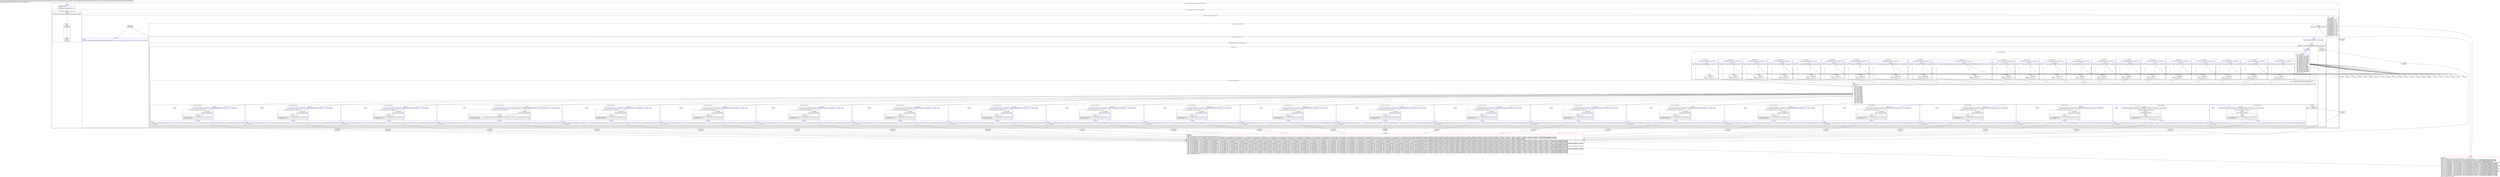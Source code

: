 digraph "CFG forcom.mapbox.api.directions.v5.models.AutoValue_RouteOptions.GsonTypeAdapter.read(Lcom\/google\/gson\/stream\/JsonReader;)Lcom\/mapbox\/api\/directions\/v5\/models\/RouteOptions;" {
subgraph cluster_Region_1809007609 {
label = "R(2:0|(2:(2:2|3)|(4:4|(2:7|(3:10|11|78)(1:9))|168|169)))";
node [shape=record,color=blue];
Node_0 [shape=record,label="{0\:\ 0x0000|MTH_ENTER_BLOCK\l|r0 = r29\lcom.google.gson.stream.JsonReader r1 = r30\l}"];
subgraph cluster_Region_79000686 {
label = "R(2:(2:2|3)|(4:4|(2:7|(3:10|11|78)(1:9))|168|169))";
node [shape=record,color=blue];
subgraph cluster_IfRegion_1291903888 {
label = "IF [B:1:0x000b] THEN: R(2:2|3) ELSE: null";
node [shape=record,color=blue];
Node_1 [shape=record,label="{1\:\ 0x000b|if (r30.peek() == com.google.gson.stream.JsonToken.NULL) goto L_0x000d\l}"];
subgraph cluster_Region_217059943 {
label = "R(2:2|3)";
node [shape=record,color=blue];
Node_2 [shape=record,label="{2\:\ 0x000d|r30.nextNull()\l}"];
Node_3 [shape=record,label="{3\:\ 0x0010|RETURN\l|return null\l}"];
}
}
subgraph cluster_Region_267836608 {
label = "R(4:4|(2:7|(3:10|11|78)(1:9))|168|169)";
node [shape=record,color=blue];
Node_4 [shape=record,label="{4\:\ 0x0011|r30.beginObject()\ljava.lang.String r6 = null\ljava.lang.String r7 = null\ljava.lang.String r8 = null\ljava.util.List r9 = null\ljava.lang.Boolean r10 = null\ljava.lang.String r11 = null\ljava.lang.String r12 = null\ljava.lang.String r13 = null\ljava.lang.Boolean r14 = null\ljava.lang.Boolean r15 = null\ljava.lang.String r16 = null\ljava.lang.String r17 = null\ljava.lang.Boolean r18 = null\ljava.lang.String r19 = null\ljava.lang.String r20 = null\ljava.lang.Boolean r21 = null\ljava.lang.Boolean r22 = null\ljava.lang.String r23 = null\ljava.lang.String r24 = null\ljava.lang.String r25 = null\ljava.lang.String r26 = null\ljava.lang.String r27 = null\l}"];
subgraph cluster_LoopRegion_1070498425 {
label = "LOOP:0: (2:7|(3:10|11|78)(1:9))";
node [shape=record,color=blue];
Node_6 [shape=record,label="{6\:\ 0x003a|if (r30.hasNext() != false) goto L_0x003c\l}"];
subgraph cluster_Region_1921744980 {
label = "R(2:7|(3:10|11|78)(1:9))";
node [shape=record,color=blue];
Node_7 [shape=record,label="{7\:\ 0x003c|java.lang.String java.lang.String r2 = r30.nextName()\l}"];
subgraph cluster_IfRegion_276273130 {
label = "IF [B:8:0x0046] THEN: R(3:10|11|78) ELSE: R(1:9)";
node [shape=record,color=blue];
Node_8 [shape=record,label="{8\:\ 0x0046|if (r30.peek() != com.google.gson.stream.JsonToken.NULL) goto L_0x004c\l}"];
subgraph cluster_Region_2025171324 {
label = "R(3:10|11|78)";
node [shape=record,color=blue];
Node_10 [shape=record,label="{10\:\ 0x004c|char r3 = 65535\l}"];
subgraph cluster_SwitchRegion_239015090 {
label = "Switch: 22, default: null";
node [shape=record,color=blue];
Node_11 [shape=record,label="{11\:\ 0x0054|switch(r2.hashCode()) \{\l    case \-2131714057: goto L_0x0144;\l    case \-1805660570: goto L_0x013a;\l    case \-1613589672: goto L_0x0130;\l    case \-1524271779: goto L_0x0125;\l    case \-1321148966: goto L_0x011a;\l    case \-1069211754: goto L_0x010f;\l    case \-1042689291: goto L_0x0104;\l    case \-961709276: goto L_0x00f9;\l    case \-487319823: goto L_0x00ee;\l    case \-332625698: goto L_0x00e4;\l    case \-309425751: goto L_0x00d9;\l    case \-31089472: goto L_0x00ce;\l    case 3599307: goto L_0x00c3;\l    case 109761319: goto L_0x00b7;\l    case 122594497: goto L_0x00ab;\l    case 203916432: goto L_0x009f;\l    case 530115961: goto L_0x0093;\l    case 834525782: goto L_0x0087;\l    case 1150122730: goto L_0x007b;\l    case 1325825669: goto L_0x0070;\l    case 1871919611: goto L_0x0065;\l    case 1943123911: goto L_0x0059;\l    default: goto L_0x0057;\l\}\l}"];
subgraph cluster_Region_1520564759 {
label = "R(2:(2:77|1)|1)";
node [shape=record,color=blue];
subgraph cluster_IfRegion_2005464462 {
label = "IF [B:76:0x014a] THEN: R(2:77|1) ELSE: null";
node [shape=record,color=blue];
Node_76 [shape=record,label="{76\:\ 0x014a|if (r2.equals(\"voiceInstructions\") == true) goto L_0x014c\l}"];
subgraph cluster_Region_1862684264 {
label = "R(2:77|1)";
node [shape=record,color=blue];
Node_77 [shape=record,label="{77\:\ 0x014c|r3 = 15\l}"];
Node_InsnContainer_1447999502 [shape=record,label="{|break\l}"];
}
}
Node_InsnContainer_500708852 [shape=record,label="{|break\l}"];
}
subgraph cluster_Region_826026338 {
label = "R(2:(2:74|1)|1)";
node [shape=record,color=blue];
subgraph cluster_IfRegion_1310795619 {
label = "IF [B:73:0x0140] THEN: R(2:74|1) ELSE: null";
node [shape=record,color=blue];
Node_73 [shape=record,label="{73\:\ 0x0140|if (r2.equals(\"alternatives\") == true) goto L_0x0142\l}"];
subgraph cluster_Region_1046797953 {
label = "R(2:74|1)";
node [shape=record,color=blue];
Node_74 [shape=record,label="{74\:\ 0x0142|r3 = 4\l}"];
Node_InsnContainer_1679297552 [shape=record,label="{|break\l}"];
}
}
Node_InsnContainer_1194677845 [shape=record,label="{|break\l}"];
}
subgraph cluster_Region_454999250 {
label = "R(2:(2:71|1)|1)";
node [shape=record,color=blue];
subgraph cluster_IfRegion_1611040723 {
label = "IF [B:70:0x0136] THEN: R(2:71|1) ELSE: null";
node [shape=record,color=blue];
Node_70 [shape=record,label="{70\:\ 0x0136|if (r2.equals(\"language\") == true) goto L_0x0138\l}"];
subgraph cluster_Region_20172327 {
label = "R(2:71|1)";
node [shape=record,color=blue];
Node_71 [shape=record,label="{71\:\ 0x0138|r3 = 5\l}"];
Node_InsnContainer_1262088682 [shape=record,label="{|break\l}"];
}
}
Node_InsnContainer_1868893201 [shape=record,label="{|break\l}"];
}
subgraph cluster_Region_34568278 {
label = "R(2:(2:68|1)|1)";
node [shape=record,color=blue];
subgraph cluster_IfRegion_384468453 {
label = "IF [B:67:0x012b] THEN: R(2:68|1) ELSE: null";
node [shape=record,color=blue];
Node_67 [shape=record,label="{67\:\ 0x012b|if (r2.equals(\"voiceUnits\") == true) goto L_0x012d\l}"];
subgraph cluster_Region_1410890036 {
label = "R(2:68|1)";
node [shape=record,color=blue];
Node_68 [shape=record,label="{68\:\ 0x012d|r3 = 17\l}"];
Node_InsnContainer_1813626089 [shape=record,label="{|break\l}"];
}
}
Node_InsnContainer_1747691041 [shape=record,label="{|break\l}"];
}
subgraph cluster_Region_795425457 {
label = "R(2:(2:65|1)|1)";
node [shape=record,color=blue];
subgraph cluster_IfRegion_645805619 {
label = "IF [B:64:0x0120] THEN: R(2:65|1) ELSE: null";
node [shape=record,color=blue];
Node_64 [shape=record,label="{64\:\ 0x0120|if (r2.equals(\"exclude\") == true) goto L_0x0122\l}"];
subgraph cluster_Region_162535633 {
label = "R(2:65|1)";
node [shape=record,color=blue];
Node_65 [shape=record,label="{65\:\ 0x0122|r3 = 14\l}"];
Node_InsnContainer_1448946370 [shape=record,label="{|break\l}"];
}
}
Node_InsnContainer_1996630548 [shape=record,label="{|break\l}"];
}
subgraph cluster_Region_1118666875 {
label = "R(2:(2:62|1)|1)";
node [shape=record,color=blue];
subgraph cluster_IfRegion_1629689760 {
label = "IF [B:61:0x0115] THEN: R(2:62|1) ELSE: null";
node [shape=record,color=blue];
Node_61 [shape=record,label="{61\:\ 0x0115|if (r2.equals(\"roundaboutExits\") == true) goto L_0x0117\l}"];
subgraph cluster_Region_288907184 {
label = "R(2:62|1)";
node [shape=record,color=blue];
Node_62 [shape=record,label="{62\:\ 0x0117|r3 = 9\l}"];
Node_InsnContainer_620201517 [shape=record,label="{|break\l}"];
}
}
Node_InsnContainer_457417547 [shape=record,label="{|break\l}"];
}
subgraph cluster_Region_2113370301 {
label = "R(2:(2:59|1)|1)";
node [shape=record,color=blue];
subgraph cluster_IfRegion_902773832 {
label = "IF [B:58:0x010a] THEN: R(2:59|1) ELSE: null";
node [shape=record,color=blue];
Node_58 [shape=record,label="{58\:\ 0x010a|if (r2.equals(\"accessToken\") == true) goto L_0x010c\l}"];
subgraph cluster_Region_249948486 {
label = "R(2:59|1)";
node [shape=record,color=blue];
Node_59 [shape=record,label="{59\:\ 0x010c|r3 = 18\l}"];
Node_InsnContainer_1400344864 [shape=record,label="{|break\l}"];
}
}
Node_InsnContainer_1269408653 [shape=record,label="{|break\l}"];
}
subgraph cluster_Region_1307973704 {
label = "R(2:(2:56|1)|1)";
node [shape=record,color=blue];
subgraph cluster_IfRegion_2009612985 {
label = "IF [B:55:0x00ff] THEN: R(2:56|1) ELSE: null";
node [shape=record,color=blue];
Node_55 [shape=record,label="{55\:\ 0x00ff|if (r2.equals(\"annotations\") == true) goto L_0x0101\l}"];
subgraph cluster_Region_421785719 {
label = "R(2:56|1)";
node [shape=record,color=blue];
Node_56 [shape=record,label="{56\:\ 0x0101|r3 = 13\l}"];
Node_InsnContainer_193111003 [shape=record,label="{|break\l}"];
}
}
Node_InsnContainer_1679023386 [shape=record,label="{|break\l}"];
}
subgraph cluster_Region_1646313438 {
label = "R(2:(2:53|1)|1)";
node [shape=record,color=blue];
subgraph cluster_IfRegion_550514141 {
label = "IF [B:52:0x00f4] THEN: R(2:53|1) ELSE: null";
node [shape=record,color=blue];
Node_52 [shape=record,label="{52\:\ 0x00f4|if (r2.equals(\"bannerInstructions\") == true) goto L_0x00f6\l}"];
subgraph cluster_Region_282854674 {
label = "R(2:53|1)";
node [shape=record,color=blue];
Node_53 [shape=record,label="{53\:\ 0x00f6|r3 = 16\l}"];
Node_InsnContainer_527032202 [shape=record,label="{|break\l}"];
}
}
Node_InsnContainer_23804871 [shape=record,label="{|break\l}"];
}
subgraph cluster_Region_2078989821 {
label = "R(2:(2:50|1)|1)";
node [shape=record,color=blue];
subgraph cluster_IfRegion_1496821872 {
label = "IF [B:49:0x00ea] THEN: R(2:50|1) ELSE: null";
node [shape=record,color=blue];
Node_49 [shape=record,label="{49\:\ 0x00ea|if (r2.equals(\"baseUrl\") == true) goto L_0x00ec\l}"];
subgraph cluster_Region_1137319270 {
label = "R(2:50|1)";
node [shape=record,color=blue];
Node_50 [shape=record,label="{50\:\ 0x00ec|r3 = 0\l}"];
Node_InsnContainer_475222801 [shape=record,label="{|break\l}"];
}
}
Node_InsnContainer_1301764766 [shape=record,label="{|break\l}"];
}
subgraph cluster_Region_368768488 {
label = "R(2:(2:47|1)|1)";
node [shape=record,color=blue];
subgraph cluster_IfRegion_366410338 {
label = "IF [B:46:0x00df] THEN: R(2:47|1) ELSE: null";
node [shape=record,color=blue];
Node_46 [shape=record,label="{46\:\ 0x00df|if (r2.equals(com.google.android.gms.common.Scopes.PROFILE) == true) goto L_0x00e1\l}"];
subgraph cluster_Region_1657041792 {
label = "R(2:47|1)";
node [shape=record,color=blue];
Node_47 [shape=record,label="{47\:\ 0x00e1|r3 = 2\l}"];
Node_InsnContainer_944949151 [shape=record,label="{|break\l}"];
}
}
Node_InsnContainer_1050656863 [shape=record,label="{|break\l}"];
}
subgraph cluster_Region_1235959480 {
label = "R(2:(2:44|1)|1)";
node [shape=record,color=blue];
subgraph cluster_IfRegion_540979179 {
label = "IF [B:43:0x00d4] THEN: R(2:44|1) ELSE: null";
node [shape=record,color=blue];
Node_43 [shape=record,label="{43\:\ 0x00d4|if (r2.equals(\"radiuses\") == true) goto L_0x00d6\l}"];
subgraph cluster_Region_1692571623 {
label = "R(2:44|1)";
node [shape=record,color=blue];
Node_44 [shape=record,label="{44\:\ 0x00d6|r3 = 6\l}"];
Node_InsnContainer_188532688 [shape=record,label="{|break\l}"];
}
}
Node_InsnContainer_628922135 [shape=record,label="{|break\l}"];
}
subgraph cluster_Region_1705064159 {
label = "R(2:(2:41|1)|1)";
node [shape=record,color=blue];
subgraph cluster_IfRegion_27382004 {
label = "IF [B:40:0x00c9] THEN: R(2:41|1) ELSE: null";
node [shape=record,color=blue];
Node_40 [shape=record,label="{40\:\ 0x00c9|if (r2.equals(com.mapbox.services.android.navigation.p017v5.navigation.metrics.FeedbackEvent.FEEDBACK_SOURCE_UI) == true) goto L_0x00cb\l}"];
subgraph cluster_Region_350677756 {
label = "R(2:41|1)";
node [shape=record,color=blue];
Node_41 [shape=record,label="{41\:\ 0x00cb|r3 = 1\l}"];
Node_InsnContainer_1970248237 [shape=record,label="{|break\l}"];
}
}
Node_InsnContainer_411091223 [shape=record,label="{|break\l}"];
}
subgraph cluster_Region_1501899071 {
label = "R(2:(2:38|1)|1)";
node [shape=record,color=blue];
subgraph cluster_IfRegion_1701926016 {
label = "IF [B:37:0x00bd] THEN: R(2:38|1) ELSE: null";
node [shape=record,color=blue];
Node_37 [shape=record,label="{37\:\ 0x00bd|if (r2.equals(\"steps\") == true) goto L_0x00bf\l}"];
subgraph cluster_Region_123003947 {
label = "R(2:38|1)";
node [shape=record,color=blue];
Node_38 [shape=record,label="{38\:\ 0x00bf|r3 = 12\l}"];
Node_InsnContainer_905898782 [shape=record,label="{|break\l}"];
}
}
Node_InsnContainer_1019851134 [shape=record,label="{|break\l}"];
}
subgraph cluster_Region_576669577 {
label = "R(2:(2:35|1)|1)";
node [shape=record,color=blue];
subgraph cluster_IfRegion_1205254054 {
label = "IF [B:34:0x00b1] THEN: R(2:35|1) ELSE: null";
node [shape=record,color=blue];
Node_34 [shape=record,label="{34\:\ 0x00b1|if (r2.equals(\"continueStraight\") == true) goto L_0x00b3\l}"];
subgraph cluster_Region_1179508530 {
label = "R(2:35|1)";
node [shape=record,color=blue];
Node_35 [shape=record,label="{35\:\ 0x00b3|r3 = 8\l}"];
Node_InsnContainer_1382243884 [shape=record,label="{|break\l}"];
}
}
Node_InsnContainer_277346661 [shape=record,label="{|break\l}"];
}
subgraph cluster_Region_1639245898 {
label = "R(2:(2:32|1)|1)";
node [shape=record,color=blue];
subgraph cluster_IfRegion_306321728 {
label = "IF [B:31:0x00a5] THEN: R(2:32|1) ELSE: null";
node [shape=record,color=blue];
Node_31 [shape=record,label="{31\:\ 0x00a5|if (r2.equals(\"geometries\") == true) goto L_0x00a7\l}"];
subgraph cluster_Region_920663475 {
label = "R(2:32|1)";
node [shape=record,color=blue];
Node_32 [shape=record,label="{32\:\ 0x00a7|r3 = 10\l}"];
Node_InsnContainer_957323514 [shape=record,label="{|break\l}"];
}
}
Node_InsnContainer_1901409225 [shape=record,label="{|break\l}"];
}
subgraph cluster_Region_1589030999 {
label = "R(2:(2:29|1)|1)";
node [shape=record,color=blue];
subgraph cluster_IfRegion_493571468 {
label = "IF [B:28:0x0099] THEN: R(2:29|1) ELSE: null";
node [shape=record,color=blue];
Node_28 [shape=record,label="{28\:\ 0x0099|if (r2.equals(\"overview\") == true) goto L_0x009b\l}"];
subgraph cluster_Region_359827609 {
label = "R(2:29|1)";
node [shape=record,color=blue];
Node_29 [shape=record,label="{29\:\ 0x009b|r3 = 11\l}"];
Node_InsnContainer_403109235 [shape=record,label="{|break\l}"];
}
}
Node_InsnContainer_1569420993 [shape=record,label="{|break\l}"];
}
subgraph cluster_Region_85511618 {
label = "R(2:(2:26|1)|1)";
node [shape=record,color=blue];
subgraph cluster_IfRegion_1917964277 {
label = "IF [B:25:0x008d] THEN: R(2:26|1) ELSE: null";
node [shape=record,color=blue];
Node_25 [shape=record,label="{25\:\ 0x008d|if (r2.equals(\"approaches\") == true) goto L_0x008f\l}"];
subgraph cluster_Region_891765664 {
label = "R(2:26|1)";
node [shape=record,color=blue];
Node_26 [shape=record,label="{26\:\ 0x008f|r3 = 20\l}"];
Node_InsnContainer_1858597182 [shape=record,label="{|break\l}"];
}
}
Node_InsnContainer_1095052536 [shape=record,label="{|break\l}"];
}
subgraph cluster_Region_1199470447 {
label = "R(2:(2:23|1)|1)";
node [shape=record,color=blue];
subgraph cluster_IfRegion_4734366 {
label = "IF [B:22:0x0081] THEN: R(2:23|1) ELSE: null";
node [shape=record,color=blue];
Node_22 [shape=record,label="{22\:\ 0x0081|if (r2.equals(\"requestUuid\") == true) goto L_0x0083\l}"];
subgraph cluster_Region_490454649 {
label = "R(2:23|1)";
node [shape=record,color=blue];
Node_23 [shape=record,label="{23\:\ 0x0083|r3 = 19\l}"];
Node_InsnContainer_80463007 [shape=record,label="{|break\l}"];
}
}
Node_InsnContainer_1431604025 [shape=record,label="{|break\l}"];
}
subgraph cluster_Region_1033789319 {
label = "R(2:(2:20|1)|1)";
node [shape=record,color=blue];
subgraph cluster_IfRegion_46316750 {
label = "IF [B:19:0x0076] THEN: R(2:20|1) ELSE: null";
node [shape=record,color=blue];
Node_19 [shape=record,label="{19\:\ 0x0076|if (r2.equals(\"bearings\") == true) goto L_0x0078\l}"];
subgraph cluster_Region_708922816 {
label = "R(2:20|1)";
node [shape=record,color=blue];
Node_20 [shape=record,label="{20\:\ 0x0078|r3 = 7\l}"];
Node_InsnContainer_158306900 [shape=record,label="{|break\l}"];
}
}
Node_InsnContainer_1406812378 [shape=record,label="{|break\l}"];
}
subgraph cluster_Region_581305563 {
label = "R(2:(2:17|1)|1)";
node [shape=record,color=blue];
subgraph cluster_IfRegion_1166181943 {
label = "IF [B:16:0x006b] THEN: R(2:17|1) ELSE: null";
node [shape=record,color=blue];
Node_16 [shape=record,label="{16\:\ 0x006b|if (r2.equals(\"coordinates\") == true) goto L_0x006d\l}"];
subgraph cluster_Region_737554001 {
label = "R(2:17|1)";
node [shape=record,color=blue];
Node_17 [shape=record,label="{17\:\ 0x006d|r3 = 3\l}"];
Node_InsnContainer_1829438831 [shape=record,label="{|break\l}"];
}
}
Node_InsnContainer_411293608 [shape=record,label="{|break\l}"];
}
subgraph cluster_Region_434014450 {
label = "R(2:(2:14|1)|1)";
node [shape=record,color=blue];
subgraph cluster_IfRegion_969987861 {
label = "IF [B:13:0x005f] THEN: R(2:14|1) ELSE: null";
node [shape=record,color=blue];
Node_13 [shape=record,label="{13\:\ 0x005f|if (r2.equals(\"waypointNames\") == true) goto L_0x0061\l}"];
subgraph cluster_Region_616780492 {
label = "R(2:14|1)";
node [shape=record,color=blue];
Node_14 [shape=record,label="{14\:\ 0x0061|r3 = 21\l}"];
Node_InsnContainer_189585358 [shape=record,label="{|break\l}"];
}
}
Node_InsnContainer_1054444469 [shape=record,label="{|break\l}"];
}
}
subgraph cluster_SwitchRegion_1682696283 {
label = "Switch: 22, default: R(2:79|1)";
node [shape=record,color=blue];
Node_78 [shape=record,label="{78\:\ 0x014e|PHI: r3 \l  PHI: (r3v3 char) = (r3v2 char), (r3v2 char), (r3v27 char), (r3v2 char), (r3v28 char), (r3v2 char), (r3v29 char), (r3v2 char), (r3v30 char), (r3v2 char), (r3v31 char), (r3v2 char), (r3v32 char), (r3v2 char), (r3v33 char), (r3v2 char), (r3v34 char), (r3v2 char), (r3v35 char), (r3v2 char), (r3v36 char), (r3v2 char), (r3v37 char), (r3v2 char), (r3v38 char), (r3v2 char), (r3v39 char), (r3v2 char), (r3v40 char), (r3v2 char), (r3v41 char), (r3v2 char), (r3v42 char), (r3v2 char), (r3v43 char), (r3v2 char), (r3v44 char), (r3v2 char), (r3v45 char), (r3v2 char), (r3v46 char), (r3v2 char), (r3v47 char), (r3v2 char), (r3v48 char) binds: [B:11:0x0054, B:76:0x014a, B:77:0x014c, B:73:0x0140, B:74:0x0142, B:70:0x0136, B:71:0x0138, B:67:0x012b, B:68:0x012d, B:64:0x0120, B:65:0x0122, B:61:0x0115, B:62:0x0117, B:58:0x010a, B:59:0x010c, B:55:0x00ff, B:56:0x0101, B:52:0x00f4, B:53:0x00f6, B:49:0x00ea, B:50:0x00ec, B:46:0x00df, B:47:0x00e1, B:43:0x00d4, B:44:0x00d6, B:40:0x00c9, B:41:0x00cb, B:37:0x00bd, B:38:0x00bf, B:34:0x00b1, B:35:0x00b3, B:31:0x00a5, B:32:0x00a7, B:28:0x0099, B:29:0x009b, B:25:0x008d, B:26:0x008f, B:22:0x0081, B:23:0x0083, B:19:0x0076, B:20:0x0078, B:16:0x006b, B:17:0x006d, B:13:0x005f, B:14:0x0061] A[DONT_GENERATE, DONT_INLINE]\l|switch(r3) \{\l    case 0: goto L_0x034f;\l    case 1: goto L_0x0338;\l    case 2: goto L_0x0321;\l    case 3: goto L_0x0300;\l    case 4: goto L_0x02e9;\l    case 5: goto L_0x02d2;\l    case 6: goto L_0x02bb;\l    case 7: goto L_0x02a4;\l    case 8: goto L_0x028d;\l    case 9: goto L_0x0276;\l    case 10: goto L_0x025e;\l    case 11: goto L_0x0246;\l    case 12: goto L_0x022e;\l    case 13: goto L_0x0216;\l    case 14: goto L_0x01fe;\l    case 15: goto L_0x01e6;\l    case 16: goto L_0x01ce;\l    case 17: goto L_0x01b6;\l    case 18: goto L_0x019e;\l    case 19: goto L_0x0186;\l    case 20: goto L_0x016e;\l    case 21: goto L_0x0156;\l    default: goto L_0x0151;\l\}\l}"];
subgraph cluster_Region_1924654819 {
label = "R(4:164|(1:166)|167|1)";
node [shape=record,color=blue];
Node_164 [shape=record,label="{164\:\ 0x034f|com.google.gson.TypeAdapter\<java.lang.String\> com.google.gson.TypeAdapter\<java.lang.String\> r2 = r0.string_adapter\l}"];
subgraph cluster_IfRegion_1591393328 {
label = "IF [B:165:0x0351] THEN: R(1:166) ELSE: null";
node [shape=record,color=blue];
Node_165 [shape=record,label="{165\:\ 0x0351|if (r2 == null) goto L_0x0353\l}"];
subgraph cluster_Region_1153730143 {
label = "R(1:166)";
node [shape=record,color=blue];
Node_166 [shape=record,label="{166\:\ 0x0353|com.google.gson.TypeAdapter r2 = r0.gson.getAdapter(java.lang.String.class)\lr0.string_adapter = r2\l}"];
}
}
Node_167 [shape=record,label="{167\:\ 0x035d|PHI: r2 \l  PHI: (r2v4 com.google.gson.TypeAdapter\<java.lang.String\>) = (r2v3 com.google.gson.TypeAdapter\<java.lang.String\>), (r2v8 com.google.gson.TypeAdapter\<java.lang.String\>) binds: [B:165:0x0351, B:166:0x0353] A[DONT_GENERATE, DONT_INLINE]\l|r6 = r2.read(r1)\l}"];
Node_InsnContainer_945894737 [shape=record,label="{|break\l}"];
}
subgraph cluster_Region_1816865003 {
label = "R(4:160|(1:162)|163|1)";
node [shape=record,color=blue];
Node_160 [shape=record,label="{160\:\ 0x0338|com.google.gson.TypeAdapter\<java.lang.String\> com.google.gson.TypeAdapter\<java.lang.String\> r2 = r0.string_adapter\l}"];
subgraph cluster_IfRegion_1535370600 {
label = "IF [B:161:0x033a] THEN: R(1:162) ELSE: null";
node [shape=record,color=blue];
Node_161 [shape=record,label="{161\:\ 0x033a|if (r2 == null) goto L_0x033c\l}"];
subgraph cluster_Region_1622265877 {
label = "R(1:162)";
node [shape=record,color=blue];
Node_162 [shape=record,label="{162\:\ 0x033c|com.google.gson.TypeAdapter r2 = r0.gson.getAdapter(java.lang.String.class)\lr0.string_adapter = r2\l}"];
}
}
Node_163 [shape=record,label="{163\:\ 0x0346|PHI: r2 \l  PHI: (r2v10 com.google.gson.TypeAdapter\<java.lang.String\>) = (r2v9 com.google.gson.TypeAdapter\<java.lang.String\>), (r2v14 com.google.gson.TypeAdapter\<java.lang.String\>) binds: [B:161:0x033a, B:162:0x033c] A[DONT_GENERATE, DONT_INLINE]\l|r7 = r2.read(r1)\l}"];
Node_InsnContainer_1427485623 [shape=record,label="{|break\l}"];
}
subgraph cluster_Region_319618952 {
label = "R(4:156|(1:158)|159|1)";
node [shape=record,color=blue];
Node_156 [shape=record,label="{156\:\ 0x0321|com.google.gson.TypeAdapter\<java.lang.String\> com.google.gson.TypeAdapter\<java.lang.String\> r2 = r0.string_adapter\l}"];
subgraph cluster_IfRegion_807761479 {
label = "IF [B:157:0x0323] THEN: R(1:158) ELSE: null";
node [shape=record,color=blue];
Node_157 [shape=record,label="{157\:\ 0x0323|if (r2 == null) goto L_0x0325\l}"];
subgraph cluster_Region_999646777 {
label = "R(1:158)";
node [shape=record,color=blue];
Node_158 [shape=record,label="{158\:\ 0x0325|com.google.gson.TypeAdapter r2 = r0.gson.getAdapter(java.lang.String.class)\lr0.string_adapter = r2\l}"];
}
}
Node_159 [shape=record,label="{159\:\ 0x032f|PHI: r2 \l  PHI: (r2v16 com.google.gson.TypeAdapter\<java.lang.String\>) = (r2v15 com.google.gson.TypeAdapter\<java.lang.String\>), (r2v20 com.google.gson.TypeAdapter\<java.lang.String\>) binds: [B:157:0x0323, B:158:0x0325] A[DONT_GENERATE, DONT_INLINE]\l|r8 = r2.read(r1)\l}"];
Node_InsnContainer_948632700 [shape=record,label="{|break\l}"];
}
subgraph cluster_Region_1647426203 {
label = "R(4:152|(1:154)|155|1)";
node [shape=record,color=blue];
Node_152 [shape=record,label="{152\:\ 0x0300|com.google.gson.TypeAdapter\<java.util.List\<com.mapbox.geojson.Point\>\> com.google.gson.TypeAdapter\<java.util.List\<com.mapbox.geojson.Point\>\> r2 = r0.list__point_adapter\l}"];
subgraph cluster_IfRegion_437661500 {
label = "IF [B:153:0x0302] THEN: R(1:154) ELSE: null";
node [shape=record,color=blue];
Node_153 [shape=record,label="{153\:\ 0x0302|if (r2 == null) goto L_0x0304\l}"];
subgraph cluster_Region_1593456942 {
label = "R(1:154)";
node [shape=record,color=blue];
Node_154 [shape=record,label="{154\:\ 0x0304|com.google.gson.TypeAdapter r2 = r0.gson.getAdapter(com.google.gson.reflect.TypeToken.getParameterized(java.util.List.class, com.mapbox.geojson.Point.class))\lr0.list__point_adapter = r2\l}"];
}
}
Node_155 [shape=record,label="{155\:\ 0x0318|PHI: r2 \l  PHI: (r2v22 com.google.gson.TypeAdapter\<java.util.List\<com.mapbox.geojson.Point\>\>) = (r2v21 com.google.gson.TypeAdapter\<java.util.List\<com.mapbox.geojson.Point\>\>), (r2v26 com.google.gson.TypeAdapter\<java.util.List\<com.mapbox.geojson.Point\>\>) binds: [B:153:0x0302, B:154:0x0304] A[DONT_GENERATE, DONT_INLINE]\l|r9 = r2.read(r1)\l}"];
Node_InsnContainer_1249660155 [shape=record,label="{|break\l}"];
}
subgraph cluster_Region_796711104 {
label = "R(4:148|(1:150)|151|1)";
node [shape=record,color=blue];
Node_148 [shape=record,label="{148\:\ 0x02e9|com.google.gson.TypeAdapter\<java.lang.Boolean\> com.google.gson.TypeAdapter\<java.lang.Boolean\> r2 = r0.boolean__adapter\l}"];
subgraph cluster_IfRegion_288292532 {
label = "IF [B:149:0x02eb] THEN: R(1:150) ELSE: null";
node [shape=record,color=blue];
Node_149 [shape=record,label="{149\:\ 0x02eb|if (r2 == null) goto L_0x02ed\l}"];
subgraph cluster_Region_178403049 {
label = "R(1:150)";
node [shape=record,color=blue];
Node_150 [shape=record,label="{150\:\ 0x02ed|com.google.gson.TypeAdapter r2 = r0.gson.getAdapter(java.lang.Boolean.class)\lr0.boolean__adapter = r2\l}"];
}
}
Node_151 [shape=record,label="{151\:\ 0x02f7|PHI: r2 \l  PHI: (r2v28 com.google.gson.TypeAdapter\<java.lang.Boolean\>) = (r2v27 com.google.gson.TypeAdapter\<java.lang.Boolean\>), (r2v32 com.google.gson.TypeAdapter\<java.lang.Boolean\>) binds: [B:149:0x02eb, B:150:0x02ed] A[DONT_GENERATE, DONT_INLINE]\l|r10 = r2.read(r1)\l}"];
Node_InsnContainer_2072388440 [shape=record,label="{|break\l}"];
}
subgraph cluster_Region_449159604 {
label = "R(4:144|(1:146)|147|1)";
node [shape=record,color=blue];
Node_144 [shape=record,label="{144\:\ 0x02d2|com.google.gson.TypeAdapter\<java.lang.String\> com.google.gson.TypeAdapter\<java.lang.String\> r2 = r0.string_adapter\l}"];
subgraph cluster_IfRegion_894838215 {
label = "IF [B:145:0x02d4] THEN: R(1:146) ELSE: null";
node [shape=record,color=blue];
Node_145 [shape=record,label="{145\:\ 0x02d4|if (r2 == null) goto L_0x02d6\l}"];
subgraph cluster_Region_504534774 {
label = "R(1:146)";
node [shape=record,color=blue];
Node_146 [shape=record,label="{146\:\ 0x02d6|com.google.gson.TypeAdapter r2 = r0.gson.getAdapter(java.lang.String.class)\lr0.string_adapter = r2\l}"];
}
}
Node_147 [shape=record,label="{147\:\ 0x02e0|PHI: r2 \l  PHI: (r2v34 com.google.gson.TypeAdapter\<java.lang.String\>) = (r2v33 com.google.gson.TypeAdapter\<java.lang.String\>), (r2v38 com.google.gson.TypeAdapter\<java.lang.String\>) binds: [B:145:0x02d4, B:146:0x02d6] A[DONT_GENERATE, DONT_INLINE]\l|r11 = r2.read(r1)\l}"];
Node_InsnContainer_58113940 [shape=record,label="{|break\l}"];
}
subgraph cluster_Region_1849818587 {
label = "R(4:140|(1:142)|143|1)";
node [shape=record,color=blue];
Node_140 [shape=record,label="{140\:\ 0x02bb|com.google.gson.TypeAdapter\<java.lang.String\> com.google.gson.TypeAdapter\<java.lang.String\> r2 = r0.string_adapter\l}"];
subgraph cluster_IfRegion_1223022795 {
label = "IF [B:141:0x02bd] THEN: R(1:142) ELSE: null";
node [shape=record,color=blue];
Node_141 [shape=record,label="{141\:\ 0x02bd|if (r2 == null) goto L_0x02bf\l}"];
subgraph cluster_Region_785930490 {
label = "R(1:142)";
node [shape=record,color=blue];
Node_142 [shape=record,label="{142\:\ 0x02bf|com.google.gson.TypeAdapter r2 = r0.gson.getAdapter(java.lang.String.class)\lr0.string_adapter = r2\l}"];
}
}
Node_143 [shape=record,label="{143\:\ 0x02c9|PHI: r2 \l  PHI: (r2v40 com.google.gson.TypeAdapter\<java.lang.String\>) = (r2v39 com.google.gson.TypeAdapter\<java.lang.String\>), (r2v44 com.google.gson.TypeAdapter\<java.lang.String\>) binds: [B:141:0x02bd, B:142:0x02bf] A[DONT_GENERATE, DONT_INLINE]\l|r12 = r2.read(r1)\l}"];
Node_InsnContainer_1827723930 [shape=record,label="{|break\l}"];
}
subgraph cluster_Region_30107626 {
label = "R(4:136|(1:138)|139|1)";
node [shape=record,color=blue];
Node_136 [shape=record,label="{136\:\ 0x02a4|com.google.gson.TypeAdapter\<java.lang.String\> com.google.gson.TypeAdapter\<java.lang.String\> r2 = r0.string_adapter\l}"];
subgraph cluster_IfRegion_1177960340 {
label = "IF [B:137:0x02a6] THEN: R(1:138) ELSE: null";
node [shape=record,color=blue];
Node_137 [shape=record,label="{137\:\ 0x02a6|if (r2 == null) goto L_0x02a8\l}"];
subgraph cluster_Region_1112162823 {
label = "R(1:138)";
node [shape=record,color=blue];
Node_138 [shape=record,label="{138\:\ 0x02a8|com.google.gson.TypeAdapter r2 = r0.gson.getAdapter(java.lang.String.class)\lr0.string_adapter = r2\l}"];
}
}
Node_139 [shape=record,label="{139\:\ 0x02b2|PHI: r2 \l  PHI: (r2v46 com.google.gson.TypeAdapter\<java.lang.String\>) = (r2v45 com.google.gson.TypeAdapter\<java.lang.String\>), (r2v50 com.google.gson.TypeAdapter\<java.lang.String\>) binds: [B:137:0x02a6, B:138:0x02a8] A[DONT_GENERATE, DONT_INLINE]\l|r13 = r2.read(r1)\l}"];
Node_InsnContainer_1153652843 [shape=record,label="{|break\l}"];
}
subgraph cluster_Region_1220023755 {
label = "R(4:132|(1:134)|135|1)";
node [shape=record,color=blue];
Node_132 [shape=record,label="{132\:\ 0x028d|com.google.gson.TypeAdapter\<java.lang.Boolean\> com.google.gson.TypeAdapter\<java.lang.Boolean\> r2 = r0.boolean__adapter\l}"];
subgraph cluster_IfRegion_1275074099 {
label = "IF [B:133:0x028f] THEN: R(1:134) ELSE: null";
node [shape=record,color=blue];
Node_133 [shape=record,label="{133\:\ 0x028f|if (r2 == null) goto L_0x0291\l}"];
subgraph cluster_Region_717598752 {
label = "R(1:134)";
node [shape=record,color=blue];
Node_134 [shape=record,label="{134\:\ 0x0291|com.google.gson.TypeAdapter r2 = r0.gson.getAdapter(java.lang.Boolean.class)\lr0.boolean__adapter = r2\l}"];
}
}
Node_135 [shape=record,label="{135\:\ 0x029b|PHI: r2 \l  PHI: (r2v52 com.google.gson.TypeAdapter\<java.lang.Boolean\>) = (r2v51 com.google.gson.TypeAdapter\<java.lang.Boolean\>), (r2v56 com.google.gson.TypeAdapter\<java.lang.Boolean\>) binds: [B:133:0x028f, B:134:0x0291] A[DONT_GENERATE, DONT_INLINE]\l|r14 = r2.read(r1)\l}"];
Node_InsnContainer_244657992 [shape=record,label="{|break\l}"];
}
subgraph cluster_Region_2143802729 {
label = "R(4:128|(1:130)|131|1)";
node [shape=record,color=blue];
Node_128 [shape=record,label="{128\:\ 0x0276|com.google.gson.TypeAdapter\<java.lang.Boolean\> com.google.gson.TypeAdapter\<java.lang.Boolean\> r2 = r0.boolean__adapter\l}"];
subgraph cluster_IfRegion_729248092 {
label = "IF [B:129:0x0278] THEN: R(1:130) ELSE: null";
node [shape=record,color=blue];
Node_129 [shape=record,label="{129\:\ 0x0278|if (r2 == null) goto L_0x027a\l}"];
subgraph cluster_Region_1556754382 {
label = "R(1:130)";
node [shape=record,color=blue];
Node_130 [shape=record,label="{130\:\ 0x027a|com.google.gson.TypeAdapter r2 = r0.gson.getAdapter(java.lang.Boolean.class)\lr0.boolean__adapter = r2\l}"];
}
}
Node_131 [shape=record,label="{131\:\ 0x0284|PHI: r2 \l  PHI: (r2v58 com.google.gson.TypeAdapter\<java.lang.Boolean\>) = (r2v57 com.google.gson.TypeAdapter\<java.lang.Boolean\>), (r2v62 com.google.gson.TypeAdapter\<java.lang.Boolean\>) binds: [B:129:0x0278, B:130:0x027a] A[DONT_GENERATE, DONT_INLINE]\l|r15 = r2.read(r1)\l}"];
Node_InsnContainer_942254865 [shape=record,label="{|break\l}"];
}
subgraph cluster_Region_512311407 {
label = "R(4:124|(1:126)|127|1)";
node [shape=record,color=blue];
Node_124 [shape=record,label="{124\:\ 0x025e|com.google.gson.TypeAdapter\<java.lang.String\> com.google.gson.TypeAdapter\<java.lang.String\> r2 = r0.string_adapter\l}"];
subgraph cluster_IfRegion_1615444633 {
label = "IF [B:125:0x0260] THEN: R(1:126) ELSE: null";
node [shape=record,color=blue];
Node_125 [shape=record,label="{125\:\ 0x0260|if (r2 == null) goto L_0x0262\l}"];
subgraph cluster_Region_741638306 {
label = "R(1:126)";
node [shape=record,color=blue];
Node_126 [shape=record,label="{126\:\ 0x0262|com.google.gson.TypeAdapter r2 = r0.gson.getAdapter(java.lang.String.class)\lr0.string_adapter = r2\l}"];
}
}
Node_127 [shape=record,label="{127\:\ 0x026c|PHI: r2 \l  PHI: (r2v64 com.google.gson.TypeAdapter\<java.lang.String\>) = (r2v63 com.google.gson.TypeAdapter\<java.lang.String\>), (r2v68 com.google.gson.TypeAdapter\<java.lang.String\>) binds: [B:125:0x0260, B:126:0x0262] A[DONT_GENERATE, DONT_INLINE]\l|r16 = r2.read(r1)\l}"];
Node_InsnContainer_1390908036 [shape=record,label="{|break\l}"];
}
subgraph cluster_Region_1151828067 {
label = "R(4:120|(1:122)|123|1)";
node [shape=record,color=blue];
Node_120 [shape=record,label="{120\:\ 0x0246|com.google.gson.TypeAdapter\<java.lang.String\> com.google.gson.TypeAdapter\<java.lang.String\> r2 = r0.string_adapter\l}"];
subgraph cluster_IfRegion_2107456626 {
label = "IF [B:121:0x0248] THEN: R(1:122) ELSE: null";
node [shape=record,color=blue];
Node_121 [shape=record,label="{121\:\ 0x0248|if (r2 == null) goto L_0x024a\l}"];
subgraph cluster_Region_1844464897 {
label = "R(1:122)";
node [shape=record,color=blue];
Node_122 [shape=record,label="{122\:\ 0x024a|com.google.gson.TypeAdapter r2 = r0.gson.getAdapter(java.lang.String.class)\lr0.string_adapter = r2\l}"];
}
}
Node_123 [shape=record,label="{123\:\ 0x0254|PHI: r2 \l  PHI: (r2v70 com.google.gson.TypeAdapter\<java.lang.String\>) = (r2v69 com.google.gson.TypeAdapter\<java.lang.String\>), (r2v74 com.google.gson.TypeAdapter\<java.lang.String\>) binds: [B:121:0x0248, B:122:0x024a] A[DONT_GENERATE, DONT_INLINE]\l|r17 = r2.read(r1)\l}"];
Node_InsnContainer_213489843 [shape=record,label="{|break\l}"];
}
subgraph cluster_Region_1278854001 {
label = "R(4:116|(1:118)|119|1)";
node [shape=record,color=blue];
Node_116 [shape=record,label="{116\:\ 0x022e|com.google.gson.TypeAdapter\<java.lang.Boolean\> com.google.gson.TypeAdapter\<java.lang.Boolean\> r2 = r0.boolean__adapter\l}"];
subgraph cluster_IfRegion_1477731260 {
label = "IF [B:117:0x0230] THEN: R(1:118) ELSE: null";
node [shape=record,color=blue];
Node_117 [shape=record,label="{117\:\ 0x0230|if (r2 == null) goto L_0x0232\l}"];
subgraph cluster_Region_1965331187 {
label = "R(1:118)";
node [shape=record,color=blue];
Node_118 [shape=record,label="{118\:\ 0x0232|com.google.gson.TypeAdapter r2 = r0.gson.getAdapter(java.lang.Boolean.class)\lr0.boolean__adapter = r2\l}"];
}
}
Node_119 [shape=record,label="{119\:\ 0x023c|PHI: r2 \l  PHI: (r2v76 com.google.gson.TypeAdapter\<java.lang.Boolean\>) = (r2v75 com.google.gson.TypeAdapter\<java.lang.Boolean\>), (r2v80 com.google.gson.TypeAdapter\<java.lang.Boolean\>) binds: [B:117:0x0230, B:118:0x0232] A[DONT_GENERATE, DONT_INLINE]\l|r18 = r2.read(r1)\l}"];
Node_InsnContainer_728832259 [shape=record,label="{|break\l}"];
}
subgraph cluster_Region_227818242 {
label = "R(4:112|(1:114)|115|1)";
node [shape=record,color=blue];
Node_112 [shape=record,label="{112\:\ 0x0216|com.google.gson.TypeAdapter\<java.lang.String\> com.google.gson.TypeAdapter\<java.lang.String\> r2 = r0.string_adapter\l}"];
subgraph cluster_IfRegion_587817432 {
label = "IF [B:113:0x0218] THEN: R(1:114) ELSE: null";
node [shape=record,color=blue];
Node_113 [shape=record,label="{113\:\ 0x0218|if (r2 == null) goto L_0x021a\l}"];
subgraph cluster_Region_937670138 {
label = "R(1:114)";
node [shape=record,color=blue];
Node_114 [shape=record,label="{114\:\ 0x021a|com.google.gson.TypeAdapter r2 = r0.gson.getAdapter(java.lang.String.class)\lr0.string_adapter = r2\l}"];
}
}
Node_115 [shape=record,label="{115\:\ 0x0224|PHI: r2 \l  PHI: (r2v82 com.google.gson.TypeAdapter\<java.lang.String\>) = (r2v81 com.google.gson.TypeAdapter\<java.lang.String\>), (r2v86 com.google.gson.TypeAdapter\<java.lang.String\>) binds: [B:113:0x0218, B:114:0x021a] A[DONT_GENERATE, DONT_INLINE]\l|r19 = r2.read(r1)\l}"];
Node_InsnContainer_1593134687 [shape=record,label="{|break\l}"];
}
subgraph cluster_Region_1498061031 {
label = "R(4:108|(1:110)|111|1)";
node [shape=record,color=blue];
Node_108 [shape=record,label="{108\:\ 0x01fe|com.google.gson.TypeAdapter\<java.lang.String\> com.google.gson.TypeAdapter\<java.lang.String\> r2 = r0.string_adapter\l}"];
subgraph cluster_IfRegion_161040434 {
label = "IF [B:109:0x0200] THEN: R(1:110) ELSE: null";
node [shape=record,color=blue];
Node_109 [shape=record,label="{109\:\ 0x0200|if (r2 == null) goto L_0x0202\l}"];
subgraph cluster_Region_1919667264 {
label = "R(1:110)";
node [shape=record,color=blue];
Node_110 [shape=record,label="{110\:\ 0x0202|com.google.gson.TypeAdapter r2 = r0.gson.getAdapter(java.lang.String.class)\lr0.string_adapter = r2\l}"];
}
}
Node_111 [shape=record,label="{111\:\ 0x020c|PHI: r2 \l  PHI: (r2v88 com.google.gson.TypeAdapter\<java.lang.String\>) = (r2v87 com.google.gson.TypeAdapter\<java.lang.String\>), (r2v92 com.google.gson.TypeAdapter\<java.lang.String\>) binds: [B:109:0x0200, B:110:0x0202] A[DONT_GENERATE, DONT_INLINE]\l|r20 = r2.read(r1)\l}"];
Node_InsnContainer_820548791 [shape=record,label="{|break\l}"];
}
subgraph cluster_Region_555138869 {
label = "R(4:104|(1:106)|107|1)";
node [shape=record,color=blue];
Node_104 [shape=record,label="{104\:\ 0x01e6|com.google.gson.TypeAdapter\<java.lang.Boolean\> com.google.gson.TypeAdapter\<java.lang.Boolean\> r2 = r0.boolean__adapter\l}"];
subgraph cluster_IfRegion_1259389592 {
label = "IF [B:105:0x01e8] THEN: R(1:106) ELSE: null";
node [shape=record,color=blue];
Node_105 [shape=record,label="{105\:\ 0x01e8|if (r2 == null) goto L_0x01ea\l}"];
subgraph cluster_Region_603943070 {
label = "R(1:106)";
node [shape=record,color=blue];
Node_106 [shape=record,label="{106\:\ 0x01ea|com.google.gson.TypeAdapter r2 = r0.gson.getAdapter(java.lang.Boolean.class)\lr0.boolean__adapter = r2\l}"];
}
}
Node_107 [shape=record,label="{107\:\ 0x01f4|PHI: r2 \l  PHI: (r2v94 com.google.gson.TypeAdapter\<java.lang.Boolean\>) = (r2v93 com.google.gson.TypeAdapter\<java.lang.Boolean\>), (r2v98 com.google.gson.TypeAdapter\<java.lang.Boolean\>) binds: [B:105:0x01e8, B:106:0x01ea] A[DONT_GENERATE, DONT_INLINE]\l|r21 = r2.read(r1)\l}"];
Node_InsnContainer_1884618265 [shape=record,label="{|break\l}"];
}
subgraph cluster_Region_599183917 {
label = "R(4:100|(1:102)|103|1)";
node [shape=record,color=blue];
Node_100 [shape=record,label="{100\:\ 0x01ce|com.google.gson.TypeAdapter\<java.lang.Boolean\> com.google.gson.TypeAdapter\<java.lang.Boolean\> r2 = r0.boolean__adapter\l}"];
subgraph cluster_IfRegion_615383674 {
label = "IF [B:101:0x01d0] THEN: R(1:102) ELSE: null";
node [shape=record,color=blue];
Node_101 [shape=record,label="{101\:\ 0x01d0|if (r2 == null) goto L_0x01d2\l}"];
subgraph cluster_Region_1731530358 {
label = "R(1:102)";
node [shape=record,color=blue];
Node_102 [shape=record,label="{102\:\ 0x01d2|com.google.gson.TypeAdapter r2 = r0.gson.getAdapter(java.lang.Boolean.class)\lr0.boolean__adapter = r2\l}"];
}
}
Node_103 [shape=record,label="{103\:\ 0x01dc|PHI: r2 \l  PHI: (r2v100 com.google.gson.TypeAdapter\<java.lang.Boolean\>) = (r2v99 com.google.gson.TypeAdapter\<java.lang.Boolean\>), (r2v104 com.google.gson.TypeAdapter\<java.lang.Boolean\>) binds: [B:101:0x01d0, B:102:0x01d2] A[DONT_GENERATE, DONT_INLINE]\l|r22 = r2.read(r1)\l}"];
Node_InsnContainer_1397639185 [shape=record,label="{|break\l}"];
}
subgraph cluster_Region_265724274 {
label = "R(4:96|(1:98)|99|1)";
node [shape=record,color=blue];
Node_96 [shape=record,label="{96\:\ 0x01b6|com.google.gson.TypeAdapter\<java.lang.String\> com.google.gson.TypeAdapter\<java.lang.String\> r2 = r0.string_adapter\l}"];
subgraph cluster_IfRegion_826602746 {
label = "IF [B:97:0x01b8] THEN: R(1:98) ELSE: null";
node [shape=record,color=blue];
Node_97 [shape=record,label="{97\:\ 0x01b8|if (r2 == null) goto L_0x01ba\l}"];
subgraph cluster_Region_2089680369 {
label = "R(1:98)";
node [shape=record,color=blue];
Node_98 [shape=record,label="{98\:\ 0x01ba|com.google.gson.TypeAdapter r2 = r0.gson.getAdapter(java.lang.String.class)\lr0.string_adapter = r2\l}"];
}
}
Node_99 [shape=record,label="{99\:\ 0x01c4|PHI: r2 \l  PHI: (r2v106 com.google.gson.TypeAdapter\<java.lang.String\>) = (r2v105 com.google.gson.TypeAdapter\<java.lang.String\>), (r2v110 com.google.gson.TypeAdapter\<java.lang.String\>) binds: [B:97:0x01b8, B:98:0x01ba] A[DONT_GENERATE, DONT_INLINE]\l|r23 = r2.read(r1)\l}"];
Node_InsnContainer_666723217 [shape=record,label="{|break\l}"];
}
subgraph cluster_Region_47619535 {
label = "R(4:92|(1:94)|95|1)";
node [shape=record,color=blue];
Node_92 [shape=record,label="{92\:\ 0x019e|com.google.gson.TypeAdapter\<java.lang.String\> com.google.gson.TypeAdapter\<java.lang.String\> r2 = r0.string_adapter\l}"];
subgraph cluster_IfRegion_707033707 {
label = "IF [B:93:0x01a0] THEN: R(1:94) ELSE: null";
node [shape=record,color=blue];
Node_93 [shape=record,label="{93\:\ 0x01a0|if (r2 == null) goto L_0x01a2\l}"];
subgraph cluster_Region_2127370778 {
label = "R(1:94)";
node [shape=record,color=blue];
Node_94 [shape=record,label="{94\:\ 0x01a2|com.google.gson.TypeAdapter r2 = r0.gson.getAdapter(java.lang.String.class)\lr0.string_adapter = r2\l}"];
}
}
Node_95 [shape=record,label="{95\:\ 0x01ac|PHI: r2 \l  PHI: (r2v112 com.google.gson.TypeAdapter\<java.lang.String\>) = (r2v111 com.google.gson.TypeAdapter\<java.lang.String\>), (r2v116 com.google.gson.TypeAdapter\<java.lang.String\>) binds: [B:93:0x01a0, B:94:0x01a2] A[DONT_GENERATE, DONT_INLINE]\l|r24 = r2.read(r1)\l}"];
Node_InsnContainer_1392776957 [shape=record,label="{|break\l}"];
}
subgraph cluster_Region_380462519 {
label = "R(4:88|(1:90)|91|1)";
node [shape=record,color=blue];
Node_88 [shape=record,label="{88\:\ 0x0186|com.google.gson.TypeAdapter\<java.lang.String\> com.google.gson.TypeAdapter\<java.lang.String\> r2 = r0.string_adapter\l}"];
subgraph cluster_IfRegion_790669407 {
label = "IF [B:89:0x0188] THEN: R(1:90) ELSE: null";
node [shape=record,color=blue];
Node_89 [shape=record,label="{89\:\ 0x0188|if (r2 == null) goto L_0x018a\l}"];
subgraph cluster_Region_961898667 {
label = "R(1:90)";
node [shape=record,color=blue];
Node_90 [shape=record,label="{90\:\ 0x018a|com.google.gson.TypeAdapter r2 = r0.gson.getAdapter(java.lang.String.class)\lr0.string_adapter = r2\l}"];
}
}
Node_91 [shape=record,label="{91\:\ 0x0194|PHI: r2 \l  PHI: (r2v118 com.google.gson.TypeAdapter\<java.lang.String\>) = (r2v117 com.google.gson.TypeAdapter\<java.lang.String\>), (r2v122 com.google.gson.TypeAdapter\<java.lang.String\>) binds: [B:89:0x0188, B:90:0x018a] A[DONT_GENERATE, DONT_INLINE]\l|r25 = r2.read(r1)\l}"];
Node_InsnContainer_74944178 [shape=record,label="{|break\l}"];
}
subgraph cluster_Region_60812021 {
label = "R(4:84|(1:86)|87|1)";
node [shape=record,color=blue];
Node_84 [shape=record,label="{84\:\ 0x016e|com.google.gson.TypeAdapter\<java.lang.String\> com.google.gson.TypeAdapter\<java.lang.String\> r2 = r0.string_adapter\l}"];
subgraph cluster_IfRegion_819308551 {
label = "IF [B:85:0x0170] THEN: R(1:86) ELSE: null";
node [shape=record,color=blue];
Node_85 [shape=record,label="{85\:\ 0x0170|if (r2 == null) goto L_0x0172\l}"];
subgraph cluster_Region_959146603 {
label = "R(1:86)";
node [shape=record,color=blue];
Node_86 [shape=record,label="{86\:\ 0x0172|com.google.gson.TypeAdapter r2 = r0.gson.getAdapter(java.lang.String.class)\lr0.string_adapter = r2\l}"];
}
}
Node_87 [shape=record,label="{87\:\ 0x017c|PHI: r2 \l  PHI: (r2v124 com.google.gson.TypeAdapter\<java.lang.String\>) = (r2v123 com.google.gson.TypeAdapter\<java.lang.String\>), (r2v128 com.google.gson.TypeAdapter\<java.lang.String\>) binds: [B:85:0x0170, B:86:0x0172] A[DONT_GENERATE, DONT_INLINE]\l|r26 = r2.read(r1)\l}"];
Node_InsnContainer_634933485 [shape=record,label="{|break\l}"];
}
subgraph cluster_Region_964171461 {
label = "R(4:80|(1:82)|83|1)";
node [shape=record,color=blue];
Node_80 [shape=record,label="{80\:\ 0x0156|com.google.gson.TypeAdapter\<java.lang.String\> com.google.gson.TypeAdapter\<java.lang.String\> r2 = r0.string_adapter\l}"];
subgraph cluster_IfRegion_144681155 {
label = "IF [B:81:0x0158] THEN: R(1:82) ELSE: null";
node [shape=record,color=blue];
Node_81 [shape=record,label="{81\:\ 0x0158|if (r2 == null) goto L_0x015a\l}"];
subgraph cluster_Region_576167558 {
label = "R(1:82)";
node [shape=record,color=blue];
Node_82 [shape=record,label="{82\:\ 0x015a|com.google.gson.TypeAdapter r2 = r0.gson.getAdapter(java.lang.String.class)\lr0.string_adapter = r2\l}"];
}
}
Node_83 [shape=record,label="{83\:\ 0x0164|PHI: r2 \l  PHI: (r2v130 com.google.gson.TypeAdapter\<java.lang.String\>) = (r2v129 com.google.gson.TypeAdapter\<java.lang.String\>), (r2v134 com.google.gson.TypeAdapter\<java.lang.String\>) binds: [B:81:0x0158, B:82:0x015a] A[DONT_GENERATE, DONT_INLINE]\l|r27 = r2.read(r1)\l}"];
Node_InsnContainer_1765088812 [shape=record,label="{|break\l}"];
}
subgraph cluster_Region_452288009 {
label = "R(2:79|1)";
node [shape=record,color=blue];
Node_79 [shape=record,label="{79\:\ 0x0151|r30.skipValue()\l}"];
Node_InsnContainer_584008187 [shape=record,label="{|break\l}"];
}
}
}
subgraph cluster_Region_1165435511 {
label = "R(1:9)";
node [shape=record,color=blue];
Node_9 [shape=record,label="{9\:\ 0x0048|r30.nextNull()\l}"];
}
}
}
}
Node_168 [shape=record,label="{168\:\ 0x0366|r30.endObject()\l}"];
Node_169 [shape=record,label="{169\:\ 0x036f|RETURN\l|return new com.mapbox.api.directions.p008v5.models.AutoValue_RouteOptions(r6, r7, r8, r9, r10, r11, r12, r13, r14, r15, r16, r17, r18, r19, r20, r21, r22, r23, r24, r25, r26, r27)\l}"];
}
}
}
Node_5 [shape=record,color=red,label="{5\:\ 0x0036|LOOP_START\lPHI: r6 r7 r8 r9 r10 r11 r12 r13 r14 r15 r16 r17 r18 r19 r20 r21 r22 r23 r24 r25 r26 r27 \l  PHI: (r6v1 java.lang.String) = (r6v0 java.lang.String), (r6v2 java.lang.String) binds: [B:4:0x0011, B:170:0x0036] A[DONT_GENERATE, DONT_INLINE]\l  PHI: (r7v1 java.lang.String) = (r7v0 java.lang.String), (r7v2 java.lang.String) binds: [B:4:0x0011, B:170:0x0036] A[DONT_GENERATE, DONT_INLINE]\l  PHI: (r8v1 java.lang.String) = (r8v0 java.lang.String), (r8v2 java.lang.String) binds: [B:4:0x0011, B:170:0x0036] A[DONT_GENERATE, DONT_INLINE]\l  PHI: (r9v1 java.util.List) = (r9v0 java.util.List), (r9v2 java.util.List) binds: [B:4:0x0011, B:170:0x0036] A[DONT_GENERATE, DONT_INLINE]\l  PHI: (r10v1 java.lang.Boolean) = (r10v0 java.lang.Boolean), (r10v2 java.lang.Boolean) binds: [B:4:0x0011, B:170:0x0036] A[DONT_GENERATE, DONT_INLINE]\l  PHI: (r11v1 java.lang.String) = (r11v0 java.lang.String), (r11v2 java.lang.String) binds: [B:4:0x0011, B:170:0x0036] A[DONT_GENERATE, DONT_INLINE]\l  PHI: (r12v1 java.lang.String) = (r12v0 java.lang.String), (r12v2 java.lang.String) binds: [B:4:0x0011, B:170:0x0036] A[DONT_GENERATE, DONT_INLINE]\l  PHI: (r13v1 java.lang.String) = (r13v0 java.lang.String), (r13v2 java.lang.String) binds: [B:4:0x0011, B:170:0x0036] A[DONT_GENERATE, DONT_INLINE]\l  PHI: (r14v1 java.lang.Boolean) = (r14v0 java.lang.Boolean), (r14v2 java.lang.Boolean) binds: [B:4:0x0011, B:170:0x0036] A[DONT_GENERATE, DONT_INLINE]\l  PHI: (r15v1 java.lang.Boolean) = (r15v0 java.lang.Boolean), (r15v2 java.lang.Boolean) binds: [B:4:0x0011, B:170:0x0036] A[DONT_GENERATE, DONT_INLINE]\l  PHI: (r16v1 java.lang.String) = (r16v0 java.lang.String), (r16v2 java.lang.String) binds: [B:4:0x0011, B:170:0x0036] A[DONT_GENERATE, DONT_INLINE]\l  PHI: (r17v1 java.lang.String) = (r17v0 java.lang.String), (r17v2 java.lang.String) binds: [B:4:0x0011, B:170:0x0036] A[DONT_GENERATE, DONT_INLINE]\l  PHI: (r18v1 java.lang.Boolean) = (r18v0 java.lang.Boolean), (r18v2 java.lang.Boolean) binds: [B:4:0x0011, B:170:0x0036] A[DONT_GENERATE, DONT_INLINE]\l  PHI: (r19v1 java.lang.String) = (r19v0 java.lang.String), (r19v2 java.lang.String) binds: [B:4:0x0011, B:170:0x0036] A[DONT_GENERATE, DONT_INLINE]\l  PHI: (r20v1 java.lang.String) = (r20v0 java.lang.String), (r20v2 java.lang.String) binds: [B:4:0x0011, B:170:0x0036] A[DONT_GENERATE, DONT_INLINE]\l  PHI: (r21v1 java.lang.Boolean) = (r21v0 java.lang.Boolean), (r21v2 java.lang.Boolean) binds: [B:4:0x0011, B:170:0x0036] A[DONT_GENERATE, DONT_INLINE]\l  PHI: (r22v1 java.lang.Boolean) = (r22v0 java.lang.Boolean), (r22v2 java.lang.Boolean) binds: [B:4:0x0011, B:170:0x0036] A[DONT_GENERATE, DONT_INLINE]\l  PHI: (r23v1 java.lang.String) = (r23v0 java.lang.String), (r23v2 java.lang.String) binds: [B:4:0x0011, B:170:0x0036] A[DONT_GENERATE, DONT_INLINE]\l  PHI: (r24v1 java.lang.String) = (r24v0 java.lang.String), (r24v2 java.lang.String) binds: [B:4:0x0011, B:170:0x0036] A[DONT_GENERATE, DONT_INLINE]\l  PHI: (r25v1 java.lang.String) = (r25v0 java.lang.String), (r25v2 java.lang.String) binds: [B:4:0x0011, B:170:0x0036] A[DONT_GENERATE, DONT_INLINE]\l  PHI: (r26v1 java.lang.String) = (r26v0 java.lang.String), (r26v2 java.lang.String) binds: [B:4:0x0011, B:170:0x0036] A[DONT_GENERATE, DONT_INLINE]\l  PHI: (r27v1 java.lang.String) = (r27v0 java.lang.String), (r27v2 java.lang.String) binds: [B:4:0x0011, B:170:0x0036] A[DONT_GENERATE, DONT_INLINE]\lLOOP:0: B:5:0x0036\-\>B:170:0x0036\l}"];
Node_12 [shape=record,color=red,label="{12\:\ 0x0059}"];
Node_15 [shape=record,color=red,label="{15\:\ 0x0065}"];
Node_18 [shape=record,color=red,label="{18\:\ 0x0070}"];
Node_21 [shape=record,color=red,label="{21\:\ 0x007b}"];
Node_24 [shape=record,color=red,label="{24\:\ 0x0087}"];
Node_27 [shape=record,color=red,label="{27\:\ 0x0093}"];
Node_30 [shape=record,color=red,label="{30\:\ 0x009f}"];
Node_33 [shape=record,color=red,label="{33\:\ 0x00ab}"];
Node_36 [shape=record,color=red,label="{36\:\ 0x00b7}"];
Node_39 [shape=record,color=red,label="{39\:\ 0x00c3}"];
Node_42 [shape=record,color=red,label="{42\:\ 0x00ce}"];
Node_45 [shape=record,color=red,label="{45\:\ 0x00d9}"];
Node_48 [shape=record,color=red,label="{48\:\ 0x00e4}"];
Node_51 [shape=record,color=red,label="{51\:\ 0x00ee}"];
Node_54 [shape=record,color=red,label="{54\:\ 0x00f9}"];
Node_57 [shape=record,color=red,label="{57\:\ 0x0104}"];
Node_60 [shape=record,color=red,label="{60\:\ 0x010f}"];
Node_63 [shape=record,color=red,label="{63\:\ 0x011a}"];
Node_66 [shape=record,color=red,label="{66\:\ 0x0125}"];
Node_69 [shape=record,color=red,label="{69\:\ 0x0130}"];
Node_72 [shape=record,color=red,label="{72\:\ 0x013a}"];
Node_75 [shape=record,color=red,label="{75\:\ 0x0144}"];
Node_170 [shape=record,color=red,label="{170\:\ 0x0036|LOOP_END\lSYNTHETIC\lPHI: r6 r7 r8 r9 r10 r11 r12 r13 r14 r15 r16 r17 r18 r19 r20 r21 r22 r23 r24 r25 r26 r27 \l  PHI: (r6v2 java.lang.String) = (r6v3 java.lang.String), (r6v1 java.lang.String), (r6v1 java.lang.String), (r6v1 java.lang.String), (r6v1 java.lang.String), (r6v1 java.lang.String), (r6v1 java.lang.String), (r6v1 java.lang.String), (r6v1 java.lang.String), (r6v1 java.lang.String), (r6v1 java.lang.String), (r6v1 java.lang.String), (r6v1 java.lang.String), (r6v1 java.lang.String), (r6v1 java.lang.String), (r6v1 java.lang.String), (r6v1 java.lang.String), (r6v1 java.lang.String), (r6v1 java.lang.String), (r6v1 java.lang.String), (r6v1 java.lang.String), (r6v1 java.lang.String), (r6v1 java.lang.String), (r6v1 java.lang.String) binds: [B:195:0x0036, B:194:0x0036, B:193:0x0036, B:192:0x0036, B:191:0x0036, B:190:0x0036, B:189:0x0036, B:188:0x0036, B:187:0x0036, B:186:0x0036, B:185:0x0036, B:184:0x0036, B:183:0x0036, B:182:0x0036, B:181:0x0036, B:180:0x0036, B:179:0x0036, B:178:0x0036, B:177:0x0036, B:176:0x0036, B:175:0x0036, B:174:0x0036, B:173:0x0036, B:172:0x0036] A[DONT_GENERATE, DONT_INLINE]\l  PHI: (r7v2 java.lang.String) = (r7v1 java.lang.String), (r7v3 java.lang.String), (r7v1 java.lang.String), (r7v1 java.lang.String), (r7v1 java.lang.String), (r7v1 java.lang.String), (r7v1 java.lang.String), (r7v1 java.lang.String), (r7v1 java.lang.String), (r7v1 java.lang.String), (r7v1 java.lang.String), (r7v1 java.lang.String), (r7v1 java.lang.String), (r7v1 java.lang.String), (r7v1 java.lang.String), (r7v1 java.lang.String), (r7v1 java.lang.String), (r7v1 java.lang.String), (r7v1 java.lang.String), (r7v1 java.lang.String), (r7v1 java.lang.String), (r7v1 java.lang.String), (r7v1 java.lang.String), (r7v1 java.lang.String) binds: [B:195:0x0036, B:194:0x0036, B:193:0x0036, B:192:0x0036, B:191:0x0036, B:190:0x0036, B:189:0x0036, B:188:0x0036, B:187:0x0036, B:186:0x0036, B:185:0x0036, B:184:0x0036, B:183:0x0036, B:182:0x0036, B:181:0x0036, B:180:0x0036, B:179:0x0036, B:178:0x0036, B:177:0x0036, B:176:0x0036, B:175:0x0036, B:174:0x0036, B:173:0x0036, B:172:0x0036] A[DONT_GENERATE, DONT_INLINE]\l  PHI: (r8v2 java.lang.String) = (r8v1 java.lang.String), (r8v1 java.lang.String), (r8v3 java.lang.String), (r8v1 java.lang.String), (r8v1 java.lang.String), (r8v1 java.lang.String), (r8v1 java.lang.String), (r8v1 java.lang.String), (r8v1 java.lang.String), (r8v1 java.lang.String), (r8v1 java.lang.String), (r8v1 java.lang.String), (r8v1 java.lang.String), (r8v1 java.lang.String), (r8v1 java.lang.String), (r8v1 java.lang.String), (r8v1 java.lang.String), (r8v1 java.lang.String), (r8v1 java.lang.String), (r8v1 java.lang.String), (r8v1 java.lang.String), (r8v1 java.lang.String), (r8v1 java.lang.String), (r8v1 java.lang.String) binds: [B:195:0x0036, B:194:0x0036, B:193:0x0036, B:192:0x0036, B:191:0x0036, B:190:0x0036, B:189:0x0036, B:188:0x0036, B:187:0x0036, B:186:0x0036, B:185:0x0036, B:184:0x0036, B:183:0x0036, B:182:0x0036, B:181:0x0036, B:180:0x0036, B:179:0x0036, B:178:0x0036, B:177:0x0036, B:176:0x0036, B:175:0x0036, B:174:0x0036, B:173:0x0036, B:172:0x0036] A[DONT_GENERATE, DONT_INLINE]\l  PHI: (r9v2 java.util.List) = (r9v1 java.util.List), (r9v1 java.util.List), (r9v1 java.util.List), (r9v3 java.util.List), (r9v1 java.util.List), (r9v1 java.util.List), (r9v1 java.util.List), (r9v1 java.util.List), (r9v1 java.util.List), (r9v1 java.util.List), (r9v1 java.util.List), (r9v1 java.util.List), (r9v1 java.util.List), (r9v1 java.util.List), (r9v1 java.util.List), (r9v1 java.util.List), (r9v1 java.util.List), (r9v1 java.util.List), (r9v1 java.util.List), (r9v1 java.util.List), (r9v1 java.util.List), (r9v1 java.util.List), (r9v1 java.util.List), (r9v1 java.util.List) binds: [B:195:0x0036, B:194:0x0036, B:193:0x0036, B:192:0x0036, B:191:0x0036, B:190:0x0036, B:189:0x0036, B:188:0x0036, B:187:0x0036, B:186:0x0036, B:185:0x0036, B:184:0x0036, B:183:0x0036, B:182:0x0036, B:181:0x0036, B:180:0x0036, B:179:0x0036, B:178:0x0036, B:177:0x0036, B:176:0x0036, B:175:0x0036, B:174:0x0036, B:173:0x0036, B:172:0x0036] A[DONT_GENERATE, DONT_INLINE]\l  PHI: (r10v2 java.lang.Boolean) = (r10v1 java.lang.Boolean), (r10v1 java.lang.Boolean), (r10v1 java.lang.Boolean), (r10v1 java.lang.Boolean), (r10v3 java.lang.Boolean), (r10v1 java.lang.Boolean), (r10v1 java.lang.Boolean), (r10v1 java.lang.Boolean), (r10v1 java.lang.Boolean), (r10v1 java.lang.Boolean), (r10v1 java.lang.Boolean), (r10v1 java.lang.Boolean), (r10v1 java.lang.Boolean), (r10v1 java.lang.Boolean), (r10v1 java.lang.Boolean), (r10v1 java.lang.Boolean), (r10v1 java.lang.Boolean), (r10v1 java.lang.Boolean), (r10v1 java.lang.Boolean), (r10v1 java.lang.Boolean), (r10v1 java.lang.Boolean), (r10v1 java.lang.Boolean), (r10v1 java.lang.Boolean), (r10v1 java.lang.Boolean) binds: [B:195:0x0036, B:194:0x0036, B:193:0x0036, B:192:0x0036, B:191:0x0036, B:190:0x0036, B:189:0x0036, B:188:0x0036, B:187:0x0036, B:186:0x0036, B:185:0x0036, B:184:0x0036, B:183:0x0036, B:182:0x0036, B:181:0x0036, B:180:0x0036, B:179:0x0036, B:178:0x0036, B:177:0x0036, B:176:0x0036, B:175:0x0036, B:174:0x0036, B:173:0x0036, B:172:0x0036] A[DONT_GENERATE, DONT_INLINE]\l  PHI: (r11v2 java.lang.String) = (r11v1 java.lang.String), (r11v1 java.lang.String), (r11v1 java.lang.String), (r11v1 java.lang.String), (r11v1 java.lang.String), (r11v3 java.lang.String), (r11v1 java.lang.String), (r11v1 java.lang.String), (r11v1 java.lang.String), (r11v1 java.lang.String), (r11v1 java.lang.String), (r11v1 java.lang.String), (r11v1 java.lang.String), (r11v1 java.lang.String), (r11v1 java.lang.String), (r11v1 java.lang.String), (r11v1 java.lang.String), (r11v1 java.lang.String), (r11v1 java.lang.String), (r11v1 java.lang.String), (r11v1 java.lang.String), (r11v1 java.lang.String), (r11v1 java.lang.String), (r11v1 java.lang.String) binds: [B:195:0x0036, B:194:0x0036, B:193:0x0036, B:192:0x0036, B:191:0x0036, B:190:0x0036, B:189:0x0036, B:188:0x0036, B:187:0x0036, B:186:0x0036, B:185:0x0036, B:184:0x0036, B:183:0x0036, B:182:0x0036, B:181:0x0036, B:180:0x0036, B:179:0x0036, B:178:0x0036, B:177:0x0036, B:176:0x0036, B:175:0x0036, B:174:0x0036, B:173:0x0036, B:172:0x0036] A[DONT_GENERATE, DONT_INLINE]\l  PHI: (r12v2 java.lang.String) = (r12v1 java.lang.String), (r12v1 java.lang.String), (r12v1 java.lang.String), (r12v1 java.lang.String), (r12v1 java.lang.String), (r12v1 java.lang.String), (r12v3 java.lang.String), (r12v1 java.lang.String), (r12v1 java.lang.String), (r12v1 java.lang.String), (r12v1 java.lang.String), (r12v1 java.lang.String), (r12v1 java.lang.String), (r12v1 java.lang.String), (r12v1 java.lang.String), (r12v1 java.lang.String), (r12v1 java.lang.String), (r12v1 java.lang.String), (r12v1 java.lang.String), (r12v1 java.lang.String), (r12v1 java.lang.String), (r12v1 java.lang.String), (r12v1 java.lang.String), (r12v1 java.lang.String) binds: [B:195:0x0036, B:194:0x0036, B:193:0x0036, B:192:0x0036, B:191:0x0036, B:190:0x0036, B:189:0x0036, B:188:0x0036, B:187:0x0036, B:186:0x0036, B:185:0x0036, B:184:0x0036, B:183:0x0036, B:182:0x0036, B:181:0x0036, B:180:0x0036, B:179:0x0036, B:178:0x0036, B:177:0x0036, B:176:0x0036, B:175:0x0036, B:174:0x0036, B:173:0x0036, B:172:0x0036] A[DONT_GENERATE, DONT_INLINE]\l  PHI: (r13v2 java.lang.String) = (r13v1 java.lang.String), (r13v1 java.lang.String), (r13v1 java.lang.String), (r13v1 java.lang.String), (r13v1 java.lang.String), (r13v1 java.lang.String), (r13v1 java.lang.String), (r13v3 java.lang.String), (r13v1 java.lang.String), (r13v1 java.lang.String), (r13v1 java.lang.String), (r13v1 java.lang.String), (r13v1 java.lang.String), (r13v1 java.lang.String), (r13v1 java.lang.String), (r13v1 java.lang.String), (r13v1 java.lang.String), (r13v1 java.lang.String), (r13v1 java.lang.String), (r13v1 java.lang.String), (r13v1 java.lang.String), (r13v1 java.lang.String), (r13v1 java.lang.String), (r13v1 java.lang.String) binds: [B:195:0x0036, B:194:0x0036, B:193:0x0036, B:192:0x0036, B:191:0x0036, B:190:0x0036, B:189:0x0036, B:188:0x0036, B:187:0x0036, B:186:0x0036, B:185:0x0036, B:184:0x0036, B:183:0x0036, B:182:0x0036, B:181:0x0036, B:180:0x0036, B:179:0x0036, B:178:0x0036, B:177:0x0036, B:176:0x0036, B:175:0x0036, B:174:0x0036, B:173:0x0036, B:172:0x0036] A[DONT_GENERATE, DONT_INLINE]\l  PHI: (r14v2 java.lang.Boolean) = (r14v1 java.lang.Boolean), (r14v1 java.lang.Boolean), (r14v1 java.lang.Boolean), (r14v1 java.lang.Boolean), (r14v1 java.lang.Boolean), (r14v1 java.lang.Boolean), (r14v1 java.lang.Boolean), (r14v1 java.lang.Boolean), (r14v3 java.lang.Boolean), (r14v1 java.lang.Boolean), (r14v1 java.lang.Boolean), (r14v1 java.lang.Boolean), (r14v1 java.lang.Boolean), (r14v1 java.lang.Boolean), (r14v1 java.lang.Boolean), (r14v1 java.lang.Boolean), (r14v1 java.lang.Boolean), (r14v1 java.lang.Boolean), (r14v1 java.lang.Boolean), (r14v1 java.lang.Boolean), (r14v1 java.lang.Boolean), (r14v1 java.lang.Boolean), (r14v1 java.lang.Boolean), (r14v1 java.lang.Boolean) binds: [B:195:0x0036, B:194:0x0036, B:193:0x0036, B:192:0x0036, B:191:0x0036, B:190:0x0036, B:189:0x0036, B:188:0x0036, B:187:0x0036, B:186:0x0036, B:185:0x0036, B:184:0x0036, B:183:0x0036, B:182:0x0036, B:181:0x0036, B:180:0x0036, B:179:0x0036, B:178:0x0036, B:177:0x0036, B:176:0x0036, B:175:0x0036, B:174:0x0036, B:173:0x0036, B:172:0x0036] A[DONT_GENERATE, DONT_INLINE]\l  PHI: (r15v2 java.lang.Boolean) = (r15v1 java.lang.Boolean), (r15v1 java.lang.Boolean), (r15v1 java.lang.Boolean), (r15v1 java.lang.Boolean), (r15v1 java.lang.Boolean), (r15v1 java.lang.Boolean), (r15v1 java.lang.Boolean), (r15v1 java.lang.Boolean), (r15v1 java.lang.Boolean), (r15v3 java.lang.Boolean), (r15v1 java.lang.Boolean), (r15v1 java.lang.Boolean), (r15v1 java.lang.Boolean), (r15v1 java.lang.Boolean), (r15v1 java.lang.Boolean), (r15v1 java.lang.Boolean), (r15v1 java.lang.Boolean), (r15v1 java.lang.Boolean), (r15v1 java.lang.Boolean), (r15v1 java.lang.Boolean), (r15v1 java.lang.Boolean), (r15v1 java.lang.Boolean), (r15v1 java.lang.Boolean), (r15v1 java.lang.Boolean) binds: [B:195:0x0036, B:194:0x0036, B:193:0x0036, B:192:0x0036, B:191:0x0036, B:190:0x0036, B:189:0x0036, B:188:0x0036, B:187:0x0036, B:186:0x0036, B:185:0x0036, B:184:0x0036, B:183:0x0036, B:182:0x0036, B:181:0x0036, B:180:0x0036, B:179:0x0036, B:178:0x0036, B:177:0x0036, B:176:0x0036, B:175:0x0036, B:174:0x0036, B:173:0x0036, B:172:0x0036] A[DONT_GENERATE, DONT_INLINE]\l  PHI: (r16v2 java.lang.String) = (r16v1 java.lang.String), (r16v1 java.lang.String), (r16v1 java.lang.String), (r16v1 java.lang.String), (r16v1 java.lang.String), (r16v1 java.lang.String), (r16v1 java.lang.String), (r16v1 java.lang.String), (r16v1 java.lang.String), (r16v1 java.lang.String), (r16v3 java.lang.String), (r16v1 java.lang.String), (r16v1 java.lang.String), (r16v1 java.lang.String), (r16v1 java.lang.String), (r16v1 java.lang.String), (r16v1 java.lang.String), (r16v1 java.lang.String), (r16v1 java.lang.String), (r16v1 java.lang.String), (r16v1 java.lang.String), (r16v1 java.lang.String), (r16v1 java.lang.String), (r16v1 java.lang.String) binds: [B:195:0x0036, B:194:0x0036, B:193:0x0036, B:192:0x0036, B:191:0x0036, B:190:0x0036, B:189:0x0036, B:188:0x0036, B:187:0x0036, B:186:0x0036, B:185:0x0036, B:184:0x0036, B:183:0x0036, B:182:0x0036, B:181:0x0036, B:180:0x0036, B:179:0x0036, B:178:0x0036, B:177:0x0036, B:176:0x0036, B:175:0x0036, B:174:0x0036, B:173:0x0036, B:172:0x0036] A[DONT_GENERATE, DONT_INLINE]\l  PHI: (r17v2 java.lang.String) = (r17v1 java.lang.String), (r17v1 java.lang.String), (r17v1 java.lang.String), (r17v1 java.lang.String), (r17v1 java.lang.String), (r17v1 java.lang.String), (r17v1 java.lang.String), (r17v1 java.lang.String), (r17v1 java.lang.String), (r17v1 java.lang.String), (r17v1 java.lang.String), (r17v3 java.lang.String), (r17v1 java.lang.String), (r17v1 java.lang.String), (r17v1 java.lang.String), (r17v1 java.lang.String), (r17v1 java.lang.String), (r17v1 java.lang.String), (r17v1 java.lang.String), (r17v1 java.lang.String), (r17v1 java.lang.String), (r17v1 java.lang.String), (r17v1 java.lang.String), (r17v1 java.lang.String) binds: [B:195:0x0036, B:194:0x0036, B:193:0x0036, B:192:0x0036, B:191:0x0036, B:190:0x0036, B:189:0x0036, B:188:0x0036, B:187:0x0036, B:186:0x0036, B:185:0x0036, B:184:0x0036, B:183:0x0036, B:182:0x0036, B:181:0x0036, B:180:0x0036, B:179:0x0036, B:178:0x0036, B:177:0x0036, B:176:0x0036, B:175:0x0036, B:174:0x0036, B:173:0x0036, B:172:0x0036] A[DONT_GENERATE, DONT_INLINE]\l  PHI: (r18v2 java.lang.Boolean) = (r18v1 java.lang.Boolean), (r18v1 java.lang.Boolean), (r18v1 java.lang.Boolean), (r18v1 java.lang.Boolean), (r18v1 java.lang.Boolean), (r18v1 java.lang.Boolean), (r18v1 java.lang.Boolean), (r18v1 java.lang.Boolean), (r18v1 java.lang.Boolean), (r18v1 java.lang.Boolean), (r18v1 java.lang.Boolean), (r18v1 java.lang.Boolean), (r18v3 java.lang.Boolean), (r18v1 java.lang.Boolean), (r18v1 java.lang.Boolean), (r18v1 java.lang.Boolean), (r18v1 java.lang.Boolean), (r18v1 java.lang.Boolean), (r18v1 java.lang.Boolean), (r18v1 java.lang.Boolean), (r18v1 java.lang.Boolean), (r18v1 java.lang.Boolean), (r18v1 java.lang.Boolean), (r18v1 java.lang.Boolean) binds: [B:195:0x0036, B:194:0x0036, B:193:0x0036, B:192:0x0036, B:191:0x0036, B:190:0x0036, B:189:0x0036, B:188:0x0036, B:187:0x0036, B:186:0x0036, B:185:0x0036, B:184:0x0036, B:183:0x0036, B:182:0x0036, B:181:0x0036, B:180:0x0036, B:179:0x0036, B:178:0x0036, B:177:0x0036, B:176:0x0036, B:175:0x0036, B:174:0x0036, B:173:0x0036, B:172:0x0036] A[DONT_GENERATE, DONT_INLINE]\l  PHI: (r19v2 java.lang.String) = (r19v1 java.lang.String), (r19v1 java.lang.String), (r19v1 java.lang.String), (r19v1 java.lang.String), (r19v1 java.lang.String), (r19v1 java.lang.String), (r19v1 java.lang.String), (r19v1 java.lang.String), (r19v1 java.lang.String), (r19v1 java.lang.String), (r19v1 java.lang.String), (r19v1 java.lang.String), (r19v1 java.lang.String), (r19v3 java.lang.String), (r19v1 java.lang.String), (r19v1 java.lang.String), (r19v1 java.lang.String), (r19v1 java.lang.String), (r19v1 java.lang.String), (r19v1 java.lang.String), (r19v1 java.lang.String), (r19v1 java.lang.String), (r19v1 java.lang.String), (r19v1 java.lang.String) binds: [B:195:0x0036, B:194:0x0036, B:193:0x0036, B:192:0x0036, B:191:0x0036, B:190:0x0036, B:189:0x0036, B:188:0x0036, B:187:0x0036, B:186:0x0036, B:185:0x0036, B:184:0x0036, B:183:0x0036, B:182:0x0036, B:181:0x0036, B:180:0x0036, B:179:0x0036, B:178:0x0036, B:177:0x0036, B:176:0x0036, B:175:0x0036, B:174:0x0036, B:173:0x0036, B:172:0x0036] A[DONT_GENERATE, DONT_INLINE]\l  PHI: (r20v2 java.lang.String) = (r20v1 java.lang.String), (r20v1 java.lang.String), (r20v1 java.lang.String), (r20v1 java.lang.String), (r20v1 java.lang.String), (r20v1 java.lang.String), (r20v1 java.lang.String), (r20v1 java.lang.String), (r20v1 java.lang.String), (r20v1 java.lang.String), (r20v1 java.lang.String), (r20v1 java.lang.String), (r20v1 java.lang.String), (r20v1 java.lang.String), (r20v3 java.lang.String), (r20v1 java.lang.String), (r20v1 java.lang.String), (r20v1 java.lang.String), (r20v1 java.lang.String), (r20v1 java.lang.String), (r20v1 java.lang.String), (r20v1 java.lang.String), (r20v1 java.lang.String), (r20v1 java.lang.String) binds: [B:195:0x0036, B:194:0x0036, B:193:0x0036, B:192:0x0036, B:191:0x0036, B:190:0x0036, B:189:0x0036, B:188:0x0036, B:187:0x0036, B:186:0x0036, B:185:0x0036, B:184:0x0036, B:183:0x0036, B:182:0x0036, B:181:0x0036, B:180:0x0036, B:179:0x0036, B:178:0x0036, B:177:0x0036, B:176:0x0036, B:175:0x0036, B:174:0x0036, B:173:0x0036, B:172:0x0036] A[DONT_GENERATE, DONT_INLINE]\l  PHI: (r21v2 java.lang.Boolean) = (r21v1 java.lang.Boolean), (r21v1 java.lang.Boolean), (r21v1 java.lang.Boolean), (r21v1 java.lang.Boolean), (r21v1 java.lang.Boolean), (r21v1 java.lang.Boolean), (r21v1 java.lang.Boolean), (r21v1 java.lang.Boolean), (r21v1 java.lang.Boolean), (r21v1 java.lang.Boolean), (r21v1 java.lang.Boolean), (r21v1 java.lang.Boolean), (r21v1 java.lang.Boolean), (r21v1 java.lang.Boolean), (r21v1 java.lang.Boolean), (r21v3 java.lang.Boolean), (r21v1 java.lang.Boolean), (r21v1 java.lang.Boolean), (r21v1 java.lang.Boolean), (r21v1 java.lang.Boolean), (r21v1 java.lang.Boolean), (r21v1 java.lang.Boolean), (r21v1 java.lang.Boolean), (r21v1 java.lang.Boolean) binds: [B:195:0x0036, B:194:0x0036, B:193:0x0036, B:192:0x0036, B:191:0x0036, B:190:0x0036, B:189:0x0036, B:188:0x0036, B:187:0x0036, B:186:0x0036, B:185:0x0036, B:184:0x0036, B:183:0x0036, B:182:0x0036, B:181:0x0036, B:180:0x0036, B:179:0x0036, B:178:0x0036, B:177:0x0036, B:176:0x0036, B:175:0x0036, B:174:0x0036, B:173:0x0036, B:172:0x0036] A[DONT_GENERATE, DONT_INLINE]\l  PHI: (r22v2 java.lang.Boolean) = (r22v1 java.lang.Boolean), (r22v1 java.lang.Boolean), (r22v1 java.lang.Boolean), (r22v1 java.lang.Boolean), (r22v1 java.lang.Boolean), (r22v1 java.lang.Boolean), (r22v1 java.lang.Boolean), (r22v1 java.lang.Boolean), (r22v1 java.lang.Boolean), (r22v1 java.lang.Boolean), (r22v1 java.lang.Boolean), (r22v1 java.lang.Boolean), (r22v1 java.lang.Boolean), (r22v1 java.lang.Boolean), (r22v1 java.lang.Boolean), (r22v1 java.lang.Boolean), (r22v3 java.lang.Boolean), (r22v1 java.lang.Boolean), (r22v1 java.lang.Boolean), (r22v1 java.lang.Boolean), (r22v1 java.lang.Boolean), (r22v1 java.lang.Boolean), (r22v1 java.lang.Boolean), (r22v1 java.lang.Boolean) binds: [B:195:0x0036, B:194:0x0036, B:193:0x0036, B:192:0x0036, B:191:0x0036, B:190:0x0036, B:189:0x0036, B:188:0x0036, B:187:0x0036, B:186:0x0036, B:185:0x0036, B:184:0x0036, B:183:0x0036, B:182:0x0036, B:181:0x0036, B:180:0x0036, B:179:0x0036, B:178:0x0036, B:177:0x0036, B:176:0x0036, B:175:0x0036, B:174:0x0036, B:173:0x0036, B:172:0x0036] A[DONT_GENERATE, DONT_INLINE]\l  PHI: (r23v2 java.lang.String) = (r23v1 java.lang.String), (r23v1 java.lang.String), (r23v1 java.lang.String), (r23v1 java.lang.String), (r23v1 java.lang.String), (r23v1 java.lang.String), (r23v1 java.lang.String), (r23v1 java.lang.String), (r23v1 java.lang.String), (r23v1 java.lang.String), (r23v1 java.lang.String), (r23v1 java.lang.String), (r23v1 java.lang.String), (r23v1 java.lang.String), (r23v1 java.lang.String), (r23v1 java.lang.String), (r23v1 java.lang.String), (r23v3 java.lang.String), (r23v1 java.lang.String), (r23v1 java.lang.String), (r23v1 java.lang.String), (r23v1 java.lang.String), (r23v1 java.lang.String), (r23v1 java.lang.String) binds: [B:195:0x0036, B:194:0x0036, B:193:0x0036, B:192:0x0036, B:191:0x0036, B:190:0x0036, B:189:0x0036, B:188:0x0036, B:187:0x0036, B:186:0x0036, B:185:0x0036, B:184:0x0036, B:183:0x0036, B:182:0x0036, B:181:0x0036, B:180:0x0036, B:179:0x0036, B:178:0x0036, B:177:0x0036, B:176:0x0036, B:175:0x0036, B:174:0x0036, B:173:0x0036, B:172:0x0036] A[DONT_GENERATE, DONT_INLINE]\l  PHI: (r24v2 java.lang.String) = (r24v1 java.lang.String), (r24v1 java.lang.String), (r24v1 java.lang.String), (r24v1 java.lang.String), (r24v1 java.lang.String), (r24v1 java.lang.String), (r24v1 java.lang.String), (r24v1 java.lang.String), (r24v1 java.lang.String), (r24v1 java.lang.String), (r24v1 java.lang.String), (r24v1 java.lang.String), (r24v1 java.lang.String), (r24v1 java.lang.String), (r24v1 java.lang.String), (r24v1 java.lang.String), (r24v1 java.lang.String), (r24v1 java.lang.String), (r24v3 java.lang.String), (r24v1 java.lang.String), (r24v1 java.lang.String), (r24v1 java.lang.String), (r24v1 java.lang.String), (r24v1 java.lang.String) binds: [B:195:0x0036, B:194:0x0036, B:193:0x0036, B:192:0x0036, B:191:0x0036, B:190:0x0036, B:189:0x0036, B:188:0x0036, B:187:0x0036, B:186:0x0036, B:185:0x0036, B:184:0x0036, B:183:0x0036, B:182:0x0036, B:181:0x0036, B:180:0x0036, B:179:0x0036, B:178:0x0036, B:177:0x0036, B:176:0x0036, B:175:0x0036, B:174:0x0036, B:173:0x0036, B:172:0x0036] A[DONT_GENERATE, DONT_INLINE]\l  PHI: (r25v2 java.lang.String) = (r25v1 java.lang.String), (r25v1 java.lang.String), (r25v1 java.lang.String), (r25v1 java.lang.String), (r25v1 java.lang.String), (r25v1 java.lang.String), (r25v1 java.lang.String), (r25v1 java.lang.String), (r25v1 java.lang.String), (r25v1 java.lang.String), (r25v1 java.lang.String), (r25v1 java.lang.String), (r25v1 java.lang.String), (r25v1 java.lang.String), (r25v1 java.lang.String), (r25v1 java.lang.String), (r25v1 java.lang.String), (r25v1 java.lang.String), (r25v1 java.lang.String), (r25v3 java.lang.String), (r25v1 java.lang.String), (r25v1 java.lang.String), (r25v1 java.lang.String), (r25v1 java.lang.String) binds: [B:195:0x0036, B:194:0x0036, B:193:0x0036, B:192:0x0036, B:191:0x0036, B:190:0x0036, B:189:0x0036, B:188:0x0036, B:187:0x0036, B:186:0x0036, B:185:0x0036, B:184:0x0036, B:183:0x0036, B:182:0x0036, B:181:0x0036, B:180:0x0036, B:179:0x0036, B:178:0x0036, B:177:0x0036, B:176:0x0036, B:175:0x0036, B:174:0x0036, B:173:0x0036, B:172:0x0036] A[DONT_GENERATE, DONT_INLINE]\l  PHI: (r26v2 java.lang.String) = (r26v1 java.lang.String), (r26v1 java.lang.String), (r26v1 java.lang.String), (r26v1 java.lang.String), (r26v1 java.lang.String), (r26v1 java.lang.String), (r26v1 java.lang.String), (r26v1 java.lang.String), (r26v1 java.lang.String), (r26v1 java.lang.String), (r26v1 java.lang.String), (r26v1 java.lang.String), (r26v1 java.lang.String), (r26v1 java.lang.String), (r26v1 java.lang.String), (r26v1 java.lang.String), (r26v1 java.lang.String), (r26v1 java.lang.String), (r26v1 java.lang.String), (r26v1 java.lang.String), (r26v3 java.lang.String), (r26v1 java.lang.String), (r26v1 java.lang.String), (r26v1 java.lang.String) binds: [B:195:0x0036, B:194:0x0036, B:193:0x0036, B:192:0x0036, B:191:0x0036, B:190:0x0036, B:189:0x0036, B:188:0x0036, B:187:0x0036, B:186:0x0036, B:185:0x0036, B:184:0x0036, B:183:0x0036, B:182:0x0036, B:181:0x0036, B:180:0x0036, B:179:0x0036, B:178:0x0036, B:177:0x0036, B:176:0x0036, B:175:0x0036, B:174:0x0036, B:173:0x0036, B:172:0x0036] A[DONT_GENERATE, DONT_INLINE]\l  PHI: (r27v2 java.lang.String) = (r27v1 java.lang.String), (r27v1 java.lang.String), (r27v1 java.lang.String), (r27v1 java.lang.String), (r27v1 java.lang.String), (r27v1 java.lang.String), (r27v1 java.lang.String), (r27v1 java.lang.String), (r27v1 java.lang.String), (r27v1 java.lang.String), (r27v1 java.lang.String), (r27v1 java.lang.String), (r27v1 java.lang.String), (r27v1 java.lang.String), (r27v1 java.lang.String), (r27v1 java.lang.String), (r27v1 java.lang.String), (r27v1 java.lang.String), (r27v1 java.lang.String), (r27v1 java.lang.String), (r27v1 java.lang.String), (r27v3 java.lang.String), (r27v1 java.lang.String), (r27v1 java.lang.String) binds: [B:195:0x0036, B:194:0x0036, B:193:0x0036, B:192:0x0036, B:191:0x0036, B:190:0x0036, B:189:0x0036, B:188:0x0036, B:187:0x0036, B:186:0x0036, B:185:0x0036, B:184:0x0036, B:183:0x0036, B:182:0x0036, B:181:0x0036, B:180:0x0036, B:179:0x0036, B:178:0x0036, B:177:0x0036, B:176:0x0036, B:175:0x0036, B:174:0x0036, B:173:0x0036, B:172:0x0036] A[DONT_GENERATE, DONT_INLINE]\lLOOP:0: B:5:0x0036\-\>B:170:0x0036\l}"];
Node_171 [shape=record,color=red,label="{171\:\ 0x0366|SYNTHETIC\l}"];
Node_172 [shape=record,color=red,label="{172\:\ 0x0036|SYNTHETIC\l}"];
Node_173 [shape=record,color=red,label="{173\:\ 0x0036|SYNTHETIC\l}"];
Node_174 [shape=record,color=red,label="{174\:\ 0x0036|SYNTHETIC\l}"];
Node_175 [shape=record,color=red,label="{175\:\ 0x0036|SYNTHETIC\l}"];
Node_176 [shape=record,color=red,label="{176\:\ 0x0036|SYNTHETIC\l}"];
Node_177 [shape=record,color=red,label="{177\:\ 0x0036|SYNTHETIC\l}"];
Node_178 [shape=record,color=red,label="{178\:\ 0x0036|SYNTHETIC\l}"];
Node_179 [shape=record,color=red,label="{179\:\ 0x0036|SYNTHETIC\l}"];
Node_180 [shape=record,color=red,label="{180\:\ 0x0036|SYNTHETIC\l}"];
Node_181 [shape=record,color=red,label="{181\:\ 0x0036|SYNTHETIC\l}"];
Node_182 [shape=record,color=red,label="{182\:\ 0x0036|SYNTHETIC\l}"];
Node_183 [shape=record,color=red,label="{183\:\ 0x0036|SYNTHETIC\l}"];
Node_184 [shape=record,color=red,label="{184\:\ 0x0036|SYNTHETIC\l}"];
Node_185 [shape=record,color=red,label="{185\:\ 0x0036|SYNTHETIC\l}"];
Node_186 [shape=record,color=red,label="{186\:\ 0x0036|SYNTHETIC\l}"];
Node_187 [shape=record,color=red,label="{187\:\ 0x0036|SYNTHETIC\l}"];
Node_188 [shape=record,color=red,label="{188\:\ 0x0036|SYNTHETIC\l}"];
Node_189 [shape=record,color=red,label="{189\:\ 0x0036|SYNTHETIC\l}"];
Node_190 [shape=record,color=red,label="{190\:\ 0x0036|SYNTHETIC\l}"];
Node_191 [shape=record,color=red,label="{191\:\ 0x0036|SYNTHETIC\l}"];
Node_192 [shape=record,color=red,label="{192\:\ 0x0036|SYNTHETIC\l}"];
Node_193 [shape=record,color=red,label="{193\:\ 0x0036|SYNTHETIC\l}"];
Node_194 [shape=record,color=red,label="{194\:\ 0x0036|SYNTHETIC\l}"];
Node_195 [shape=record,color=red,label="{195\:\ 0x0036|SYNTHETIC\l}"];
MethodNode[shape=record,label="{public com.mapbox.api.directions.v5.models.RouteOptions com.mapbox.api.directions.v5.models.AutoValue_RouteOptions.GsonTypeAdapter.read((r29v0 'this' com.mapbox.api.directions.v5.models.AutoValue_RouteOptions$GsonTypeAdapter A[IMMUTABLE_TYPE, THIS]), (r30v0 com.google.gson.stream.JsonReader A[IMMUTABLE_TYPE, METHOD_ARGUMENT]))  | Annotation[SYSTEM, dalvik.annotation.Throws, \{value=[java.io.IOException]\}]\l}"];
MethodNode -> Node_0;
Node_0 -> Node_1;
Node_1 -> Node_2;
Node_1 -> Node_4[style=dashed];
Node_2 -> Node_3;
Node_4 -> Node_5;
Node_6 -> Node_7;
Node_6 -> Node_171[style=dashed];
Node_7 -> Node_8;
Node_8 -> Node_9[style=dashed];
Node_8 -> Node_10;
Node_10 -> Node_11;
Node_11 -> Node_12;
Node_11 -> Node_15;
Node_11 -> Node_18;
Node_11 -> Node_21;
Node_11 -> Node_24;
Node_11 -> Node_27;
Node_11 -> Node_30;
Node_11 -> Node_33;
Node_11 -> Node_36;
Node_11 -> Node_39;
Node_11 -> Node_42;
Node_11 -> Node_45;
Node_11 -> Node_48;
Node_11 -> Node_51;
Node_11 -> Node_54;
Node_11 -> Node_57;
Node_11 -> Node_60;
Node_11 -> Node_63;
Node_11 -> Node_66;
Node_11 -> Node_69;
Node_11 -> Node_72;
Node_11 -> Node_75;
Node_11 -> Node_78;
Node_76 -> Node_77;
Node_76 -> Node_78[style=dashed];
Node_77 -> Node_78;
Node_73 -> Node_74;
Node_73 -> Node_78[style=dashed];
Node_74 -> Node_78;
Node_70 -> Node_71;
Node_70 -> Node_78[style=dashed];
Node_71 -> Node_78;
Node_67 -> Node_68;
Node_67 -> Node_78[style=dashed];
Node_68 -> Node_78;
Node_64 -> Node_65;
Node_64 -> Node_78[style=dashed];
Node_65 -> Node_78;
Node_61 -> Node_62;
Node_61 -> Node_78[style=dashed];
Node_62 -> Node_78;
Node_58 -> Node_59;
Node_58 -> Node_78[style=dashed];
Node_59 -> Node_78;
Node_55 -> Node_56;
Node_55 -> Node_78[style=dashed];
Node_56 -> Node_78;
Node_52 -> Node_53;
Node_52 -> Node_78[style=dashed];
Node_53 -> Node_78;
Node_49 -> Node_50;
Node_49 -> Node_78[style=dashed];
Node_50 -> Node_78;
Node_46 -> Node_47;
Node_46 -> Node_78[style=dashed];
Node_47 -> Node_78;
Node_43 -> Node_44;
Node_43 -> Node_78[style=dashed];
Node_44 -> Node_78;
Node_40 -> Node_41;
Node_40 -> Node_78[style=dashed];
Node_41 -> Node_78;
Node_37 -> Node_38;
Node_37 -> Node_78[style=dashed];
Node_38 -> Node_78;
Node_34 -> Node_35;
Node_34 -> Node_78[style=dashed];
Node_35 -> Node_78;
Node_31 -> Node_32;
Node_31 -> Node_78[style=dashed];
Node_32 -> Node_78;
Node_28 -> Node_29;
Node_28 -> Node_78[style=dashed];
Node_29 -> Node_78;
Node_25 -> Node_26;
Node_25 -> Node_78[style=dashed];
Node_26 -> Node_78;
Node_22 -> Node_23;
Node_22 -> Node_78[style=dashed];
Node_23 -> Node_78;
Node_19 -> Node_20;
Node_19 -> Node_78[style=dashed];
Node_20 -> Node_78;
Node_16 -> Node_17;
Node_16 -> Node_78[style=dashed];
Node_17 -> Node_78;
Node_13 -> Node_14;
Node_13 -> Node_78[style=dashed];
Node_14 -> Node_78;
Node_78 -> Node_79;
Node_78 -> Node_80;
Node_78 -> Node_84;
Node_78 -> Node_88;
Node_78 -> Node_92;
Node_78 -> Node_96;
Node_78 -> Node_100;
Node_78 -> Node_104;
Node_78 -> Node_108;
Node_78 -> Node_112;
Node_78 -> Node_116;
Node_78 -> Node_120;
Node_78 -> Node_124;
Node_78 -> Node_128;
Node_78 -> Node_132;
Node_78 -> Node_136;
Node_78 -> Node_140;
Node_78 -> Node_144;
Node_78 -> Node_148;
Node_78 -> Node_152;
Node_78 -> Node_156;
Node_78 -> Node_160;
Node_78 -> Node_164;
Node_164 -> Node_165;
Node_165 -> Node_166;
Node_165 -> Node_167[style=dashed];
Node_166 -> Node_167;
Node_167 -> Node_195;
Node_160 -> Node_161;
Node_161 -> Node_162;
Node_161 -> Node_163[style=dashed];
Node_162 -> Node_163;
Node_163 -> Node_194;
Node_156 -> Node_157;
Node_157 -> Node_158;
Node_157 -> Node_159[style=dashed];
Node_158 -> Node_159;
Node_159 -> Node_193;
Node_152 -> Node_153;
Node_153 -> Node_154;
Node_153 -> Node_155[style=dashed];
Node_154 -> Node_155;
Node_155 -> Node_192;
Node_148 -> Node_149;
Node_149 -> Node_150;
Node_149 -> Node_151[style=dashed];
Node_150 -> Node_151;
Node_151 -> Node_191;
Node_144 -> Node_145;
Node_145 -> Node_146;
Node_145 -> Node_147[style=dashed];
Node_146 -> Node_147;
Node_147 -> Node_190;
Node_140 -> Node_141;
Node_141 -> Node_142;
Node_141 -> Node_143[style=dashed];
Node_142 -> Node_143;
Node_143 -> Node_189;
Node_136 -> Node_137;
Node_137 -> Node_138;
Node_137 -> Node_139[style=dashed];
Node_138 -> Node_139;
Node_139 -> Node_188;
Node_132 -> Node_133;
Node_133 -> Node_134;
Node_133 -> Node_135[style=dashed];
Node_134 -> Node_135;
Node_135 -> Node_187;
Node_128 -> Node_129;
Node_129 -> Node_130;
Node_129 -> Node_131[style=dashed];
Node_130 -> Node_131;
Node_131 -> Node_186;
Node_124 -> Node_125;
Node_125 -> Node_126;
Node_125 -> Node_127[style=dashed];
Node_126 -> Node_127;
Node_127 -> Node_185;
Node_120 -> Node_121;
Node_121 -> Node_122;
Node_121 -> Node_123[style=dashed];
Node_122 -> Node_123;
Node_123 -> Node_184;
Node_116 -> Node_117;
Node_117 -> Node_118;
Node_117 -> Node_119[style=dashed];
Node_118 -> Node_119;
Node_119 -> Node_183;
Node_112 -> Node_113;
Node_113 -> Node_114;
Node_113 -> Node_115[style=dashed];
Node_114 -> Node_115;
Node_115 -> Node_182;
Node_108 -> Node_109;
Node_109 -> Node_110;
Node_109 -> Node_111[style=dashed];
Node_110 -> Node_111;
Node_111 -> Node_181;
Node_104 -> Node_105;
Node_105 -> Node_106;
Node_105 -> Node_107[style=dashed];
Node_106 -> Node_107;
Node_107 -> Node_180;
Node_100 -> Node_101;
Node_101 -> Node_102;
Node_101 -> Node_103[style=dashed];
Node_102 -> Node_103;
Node_103 -> Node_179;
Node_96 -> Node_97;
Node_97 -> Node_98;
Node_97 -> Node_99[style=dashed];
Node_98 -> Node_99;
Node_99 -> Node_178;
Node_92 -> Node_93;
Node_93 -> Node_94;
Node_93 -> Node_95[style=dashed];
Node_94 -> Node_95;
Node_95 -> Node_177;
Node_88 -> Node_89;
Node_89 -> Node_90;
Node_89 -> Node_91[style=dashed];
Node_90 -> Node_91;
Node_91 -> Node_176;
Node_84 -> Node_85;
Node_85 -> Node_86;
Node_85 -> Node_87[style=dashed];
Node_86 -> Node_87;
Node_87 -> Node_175;
Node_80 -> Node_81;
Node_81 -> Node_82;
Node_81 -> Node_83[style=dashed];
Node_82 -> Node_83;
Node_83 -> Node_174;
Node_79 -> Node_173;
Node_9 -> Node_172;
Node_168 -> Node_169;
Node_5 -> Node_6;
Node_12 -> Node_13;
Node_15 -> Node_16;
Node_18 -> Node_19;
Node_21 -> Node_22;
Node_24 -> Node_25;
Node_27 -> Node_28;
Node_30 -> Node_31;
Node_33 -> Node_34;
Node_36 -> Node_37;
Node_39 -> Node_40;
Node_42 -> Node_43;
Node_45 -> Node_46;
Node_48 -> Node_49;
Node_51 -> Node_52;
Node_54 -> Node_55;
Node_57 -> Node_58;
Node_60 -> Node_61;
Node_63 -> Node_64;
Node_66 -> Node_67;
Node_69 -> Node_70;
Node_72 -> Node_73;
Node_75 -> Node_76;
Node_170 -> Node_5;
Node_171 -> Node_168;
Node_172 -> Node_170;
Node_173 -> Node_170;
Node_174 -> Node_170;
Node_175 -> Node_170;
Node_176 -> Node_170;
Node_177 -> Node_170;
Node_178 -> Node_170;
Node_179 -> Node_170;
Node_180 -> Node_170;
Node_181 -> Node_170;
Node_182 -> Node_170;
Node_183 -> Node_170;
Node_184 -> Node_170;
Node_185 -> Node_170;
Node_186 -> Node_170;
Node_187 -> Node_170;
Node_188 -> Node_170;
Node_189 -> Node_170;
Node_190 -> Node_170;
Node_191 -> Node_170;
Node_192 -> Node_170;
Node_193 -> Node_170;
Node_194 -> Node_170;
Node_195 -> Node_170;
}


